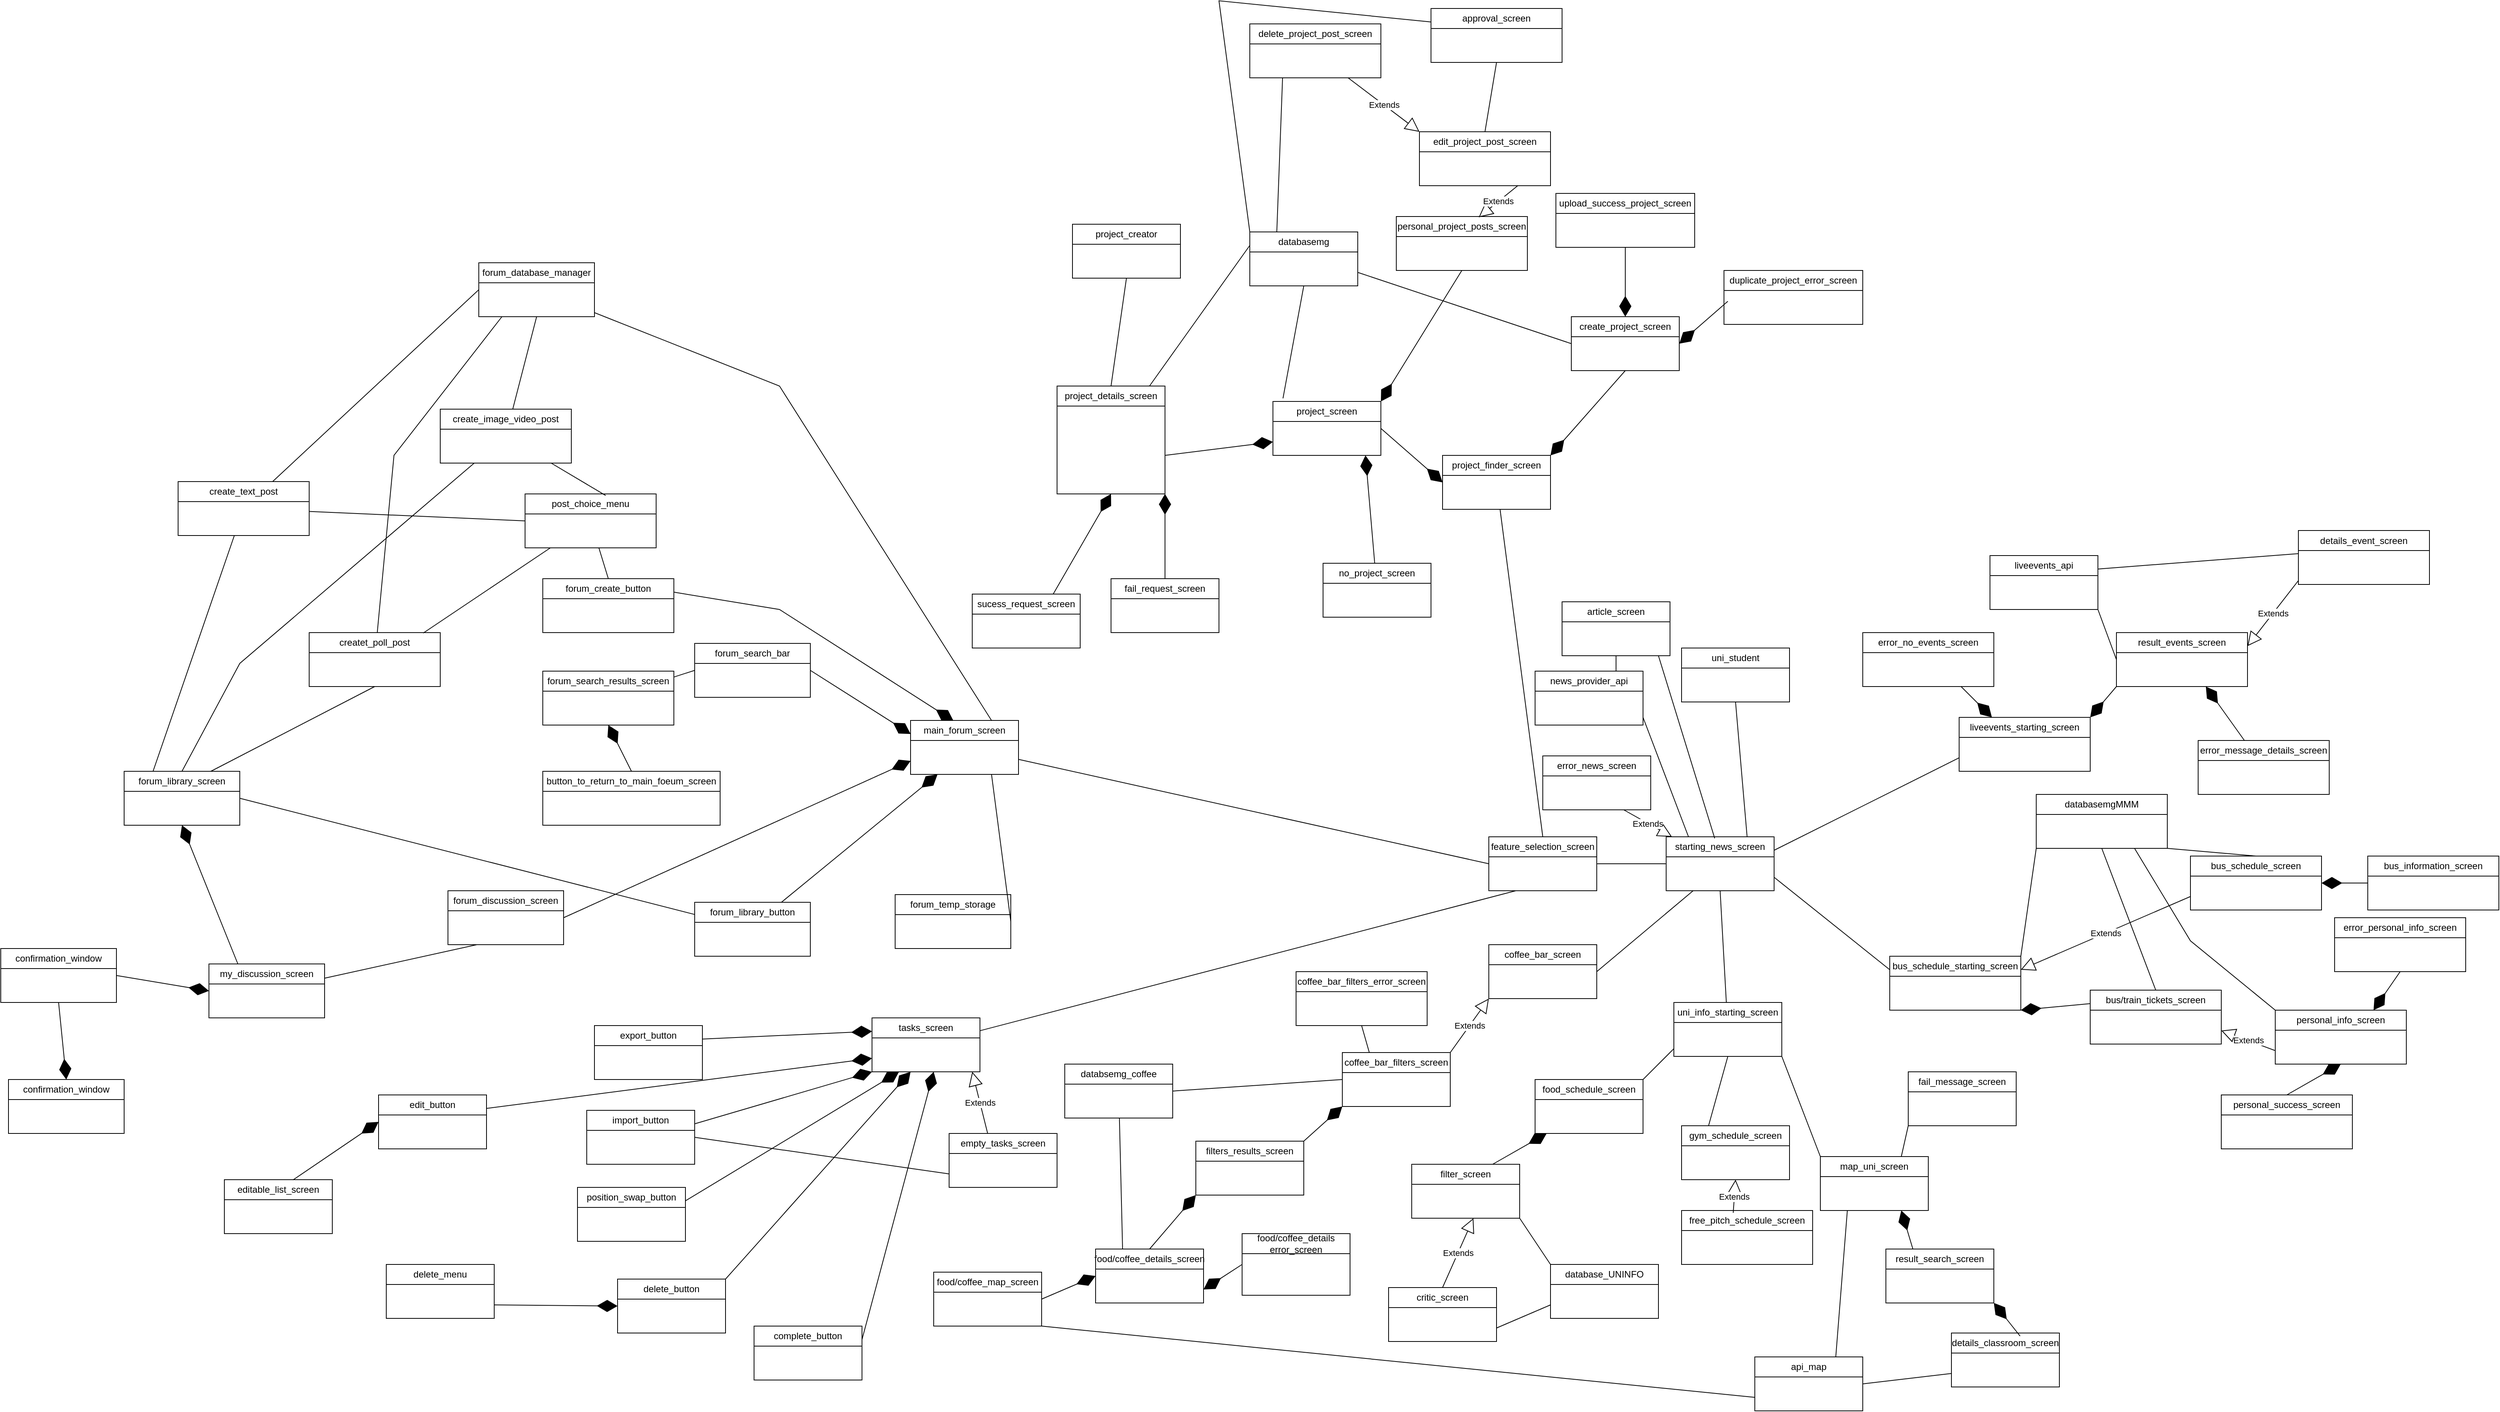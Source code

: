 <mxfile version="26.2.14">
  <diagram name="Σελίδα-1" id="sXHt0XjnI6KPEEMTnELy">
    <mxGraphModel dx="3720" dy="2316" grid="1" gridSize="10" guides="1" tooltips="1" connect="1" arrows="1" fold="1" page="1" pageScale="1" pageWidth="827" pageHeight="1169" math="0" shadow="0">
      <root>
        <mxCell id="0" />
        <mxCell id="1" parent="0" />
        <mxCell id="ZiS1MG1Vd3PeNEByEQu3-1" style="edgeStyle=none;shape=connector;rounded=0;orthogonalLoop=1;jettySize=auto;html=1;entryX=0.361;entryY=0.94;entryDx=0;entryDy=0;entryPerimeter=0;strokeColor=#FF3333;align=center;verticalAlign=middle;fontFamily=Helvetica;fontSize=11;fontColor=default;labelBackgroundColor=none;endArrow=none;" parent="1" edge="1">
          <mxGeometry relative="1" as="geometry">
            <Array as="points">
              <mxPoint x="370" y="980" />
            </Array>
            <mxPoint x="627.905" y="598.8" as="targetPoint" />
          </mxGeometry>
        </mxCell>
        <mxCell id="ZiS1MG1Vd3PeNEByEQu3-2" style="edgeStyle=none;shape=connector;rounded=0;orthogonalLoop=1;jettySize=auto;html=1;entryX=0.361;entryY=0.94;entryDx=0;entryDy=0;entryPerimeter=0;strokeColor=#FF3333;align=center;verticalAlign=middle;fontFamily=Helvetica;fontSize=11;fontColor=default;labelBackgroundColor=none;endArrow=none;" parent="1" edge="1">
          <mxGeometry relative="1" as="geometry">
            <Array as="points">
              <mxPoint x="365" y="2119" />
            </Array>
            <mxPoint x="622.905" y="1737.8" as="targetPoint" />
          </mxGeometry>
        </mxCell>
        <mxCell id="ZiS1MG1Vd3PeNEByEQu3-3" style="edgeStyle=none;shape=connector;rounded=0;orthogonalLoop=1;jettySize=auto;html=1;entryX=0.361;entryY=0.94;entryDx=0;entryDy=0;entryPerimeter=0;strokeColor=#FF3333;align=center;verticalAlign=middle;fontFamily=Helvetica;fontSize=11;fontColor=default;labelBackgroundColor=none;endArrow=none;" parent="1" edge="1">
          <mxGeometry relative="1" as="geometry">
            <Array as="points">
              <mxPoint x="2498" y="5220" />
            </Array>
            <mxPoint x="2755.905" y="4838.8" as="targetPoint" />
          </mxGeometry>
        </mxCell>
        <mxCell id="ZiS1MG1Vd3PeNEByEQu3-4" style="edgeStyle=none;shape=connector;rounded=0;orthogonalLoop=1;jettySize=auto;html=1;entryX=0.361;entryY=0.94;entryDx=0;entryDy=0;entryPerimeter=0;strokeColor=#FF3333;align=center;verticalAlign=middle;fontFamily=Helvetica;fontSize=11;fontColor=default;labelBackgroundColor=none;endArrow=none;" parent="1" edge="1">
          <mxGeometry relative="1" as="geometry">
            <Array as="points">
              <mxPoint x="638" y="1910" />
            </Array>
            <mxPoint x="895.905" y="1528.8" as="targetPoint" />
          </mxGeometry>
        </mxCell>
        <mxCell id="ZiS1MG1Vd3PeNEByEQu3-5" style="edgeStyle=none;shape=connector;rounded=0;orthogonalLoop=1;jettySize=auto;html=1;entryX=0.361;entryY=0.94;entryDx=0;entryDy=0;entryPerimeter=0;strokeColor=#FF3333;align=center;verticalAlign=middle;fontFamily=Helvetica;fontSize=11;fontColor=default;labelBackgroundColor=none;endArrow=none;" parent="1" edge="1">
          <mxGeometry relative="1" as="geometry">
            <Array as="points">
              <mxPoint x="358" y="1030" />
            </Array>
            <mxPoint x="615.905" y="648.8" as="targetPoint" />
          </mxGeometry>
        </mxCell>
        <mxCell id="ZiS1MG1Vd3PeNEByEQu3-178" style="edgeStyle=none;shape=connector;rounded=0;orthogonalLoop=1;jettySize=auto;html=1;entryX=0.361;entryY=0.94;entryDx=0;entryDy=0;entryPerimeter=0;strokeColor=#FF3333;align=center;verticalAlign=middle;fontFamily=Helvetica;fontSize=11;fontColor=default;labelBackgroundColor=none;endArrow=none;" parent="1" edge="1">
          <mxGeometry relative="1" as="geometry">
            <Array as="points">
              <mxPoint x="630" y="890" />
            </Array>
            <mxPoint x="887.905" y="508.8" as="targetPoint" />
          </mxGeometry>
        </mxCell>
        <mxCell id="ZiS1MG1Vd3PeNEByEQu3-179" style="edgeStyle=none;shape=connector;rounded=0;orthogonalLoop=1;jettySize=auto;html=1;entryX=0.361;entryY=0.94;entryDx=0;entryDy=0;entryPerimeter=0;strokeColor=#FF3333;align=center;verticalAlign=middle;fontFamily=Helvetica;fontSize=11;fontColor=default;labelBackgroundColor=none;endArrow=none;" parent="1" edge="1">
          <mxGeometry relative="1" as="geometry">
            <Array as="points">
              <mxPoint x="625" y="2029" />
            </Array>
            <mxPoint x="882.905" y="1647.8" as="targetPoint" />
          </mxGeometry>
        </mxCell>
        <mxCell id="ZiS1MG1Vd3PeNEByEQu3-180" style="edgeStyle=none;shape=connector;rounded=0;orthogonalLoop=1;jettySize=auto;html=1;entryX=0.361;entryY=0.94;entryDx=0;entryDy=0;entryPerimeter=0;strokeColor=#FF3333;align=center;verticalAlign=middle;fontFamily=Helvetica;fontSize=11;fontColor=default;labelBackgroundColor=none;endArrow=none;" parent="1" edge="1">
          <mxGeometry relative="1" as="geometry">
            <Array as="points">
              <mxPoint x="2758" y="5130" />
            </Array>
            <mxPoint x="3015.905" y="4748.8" as="targetPoint" />
          </mxGeometry>
        </mxCell>
        <mxCell id="ZiS1MG1Vd3PeNEByEQu3-181" style="edgeStyle=none;shape=connector;rounded=0;orthogonalLoop=1;jettySize=auto;html=1;entryX=0.361;entryY=0.94;entryDx=0;entryDy=0;entryPerimeter=0;strokeColor=#FF3333;align=center;verticalAlign=middle;fontFamily=Helvetica;fontSize=11;fontColor=default;labelBackgroundColor=none;endArrow=none;" parent="1" edge="1">
          <mxGeometry relative="1" as="geometry">
            <Array as="points">
              <mxPoint x="898" y="1820" />
            </Array>
            <mxPoint x="1155.905" y="1438.8" as="targetPoint" />
          </mxGeometry>
        </mxCell>
        <mxCell id="ZiS1MG1Vd3PeNEByEQu3-182" style="edgeStyle=none;shape=connector;rounded=0;orthogonalLoop=1;jettySize=auto;html=1;entryX=0.361;entryY=0.94;entryDx=0;entryDy=0;entryPerimeter=0;strokeColor=#FF3333;align=center;verticalAlign=middle;fontFamily=Helvetica;fontSize=11;fontColor=default;labelBackgroundColor=none;endArrow=none;" parent="1" edge="1">
          <mxGeometry relative="1" as="geometry">
            <Array as="points">
              <mxPoint x="618" y="940" />
            </Array>
            <mxPoint x="875.905" y="558.8" as="targetPoint" />
          </mxGeometry>
        </mxCell>
        <mxCell id="ZiS1MG1Vd3PeNEByEQu3-230" style="edgeStyle=none;shape=connector;rounded=0;orthogonalLoop=1;jettySize=auto;html=1;entryX=0.361;entryY=0.94;entryDx=0;entryDy=0;entryPerimeter=0;strokeColor=#FF3333;align=center;verticalAlign=middle;fontFamily=Helvetica;fontSize=11;fontColor=default;labelBackgroundColor=none;endArrow=none;" parent="1" edge="1">
          <mxGeometry relative="1" as="geometry">
            <Array as="points">
              <mxPoint x="360" y="960" />
            </Array>
            <mxPoint x="617.905" y="578.8" as="targetPoint" />
          </mxGeometry>
        </mxCell>
        <mxCell id="ZiS1MG1Vd3PeNEByEQu3-231" style="edgeStyle=none;shape=connector;rounded=0;orthogonalLoop=1;jettySize=auto;html=1;entryX=0.361;entryY=0.94;entryDx=0;entryDy=0;entryPerimeter=0;strokeColor=#FF3333;align=center;verticalAlign=middle;fontFamily=Helvetica;fontSize=11;fontColor=default;labelBackgroundColor=none;endArrow=none;" parent="1" edge="1">
          <mxGeometry relative="1" as="geometry">
            <Array as="points">
              <mxPoint x="355" y="2099" />
            </Array>
            <mxPoint x="612.905" y="1717.8" as="targetPoint" />
          </mxGeometry>
        </mxCell>
        <mxCell id="ZiS1MG1Vd3PeNEByEQu3-232" style="edgeStyle=none;shape=connector;rounded=0;orthogonalLoop=1;jettySize=auto;html=1;entryX=0.361;entryY=0.94;entryDx=0;entryDy=0;entryPerimeter=0;strokeColor=#FF3333;align=center;verticalAlign=middle;fontFamily=Helvetica;fontSize=11;fontColor=default;labelBackgroundColor=none;endArrow=none;" parent="1" edge="1">
          <mxGeometry relative="1" as="geometry">
            <Array as="points">
              <mxPoint x="2488" y="5200" />
            </Array>
            <mxPoint x="2745.905" y="4818.8" as="targetPoint" />
          </mxGeometry>
        </mxCell>
        <mxCell id="ZiS1MG1Vd3PeNEByEQu3-233" style="edgeStyle=none;shape=connector;rounded=0;orthogonalLoop=1;jettySize=auto;html=1;entryX=0.361;entryY=0.94;entryDx=0;entryDy=0;entryPerimeter=0;strokeColor=#FF3333;align=center;verticalAlign=middle;fontFamily=Helvetica;fontSize=11;fontColor=default;labelBackgroundColor=none;endArrow=none;" parent="1" edge="1">
          <mxGeometry relative="1" as="geometry">
            <Array as="points">
              <mxPoint x="628" y="1890" />
            </Array>
            <mxPoint x="885.905" y="1508.8" as="targetPoint" />
          </mxGeometry>
        </mxCell>
        <mxCell id="ZiS1MG1Vd3PeNEByEQu3-234" style="edgeStyle=none;shape=connector;rounded=0;orthogonalLoop=1;jettySize=auto;html=1;entryX=0.361;entryY=0.94;entryDx=0;entryDy=0;entryPerimeter=0;strokeColor=#FF3333;align=center;verticalAlign=middle;fontFamily=Helvetica;fontSize=11;fontColor=default;labelBackgroundColor=none;endArrow=none;" parent="1" edge="1">
          <mxGeometry relative="1" as="geometry">
            <Array as="points">
              <mxPoint x="348" y="1010" />
            </Array>
            <mxPoint x="605.905" y="628.8" as="targetPoint" />
          </mxGeometry>
        </mxCell>
        <mxCell id="ZiS1MG1Vd3PeNEByEQu3-257" style="edgeStyle=none;shape=connector;rounded=0;orthogonalLoop=1;jettySize=auto;html=1;entryX=0.361;entryY=0.94;entryDx=0;entryDy=0;entryPerimeter=0;strokeColor=#FF3333;align=center;verticalAlign=middle;fontFamily=Helvetica;fontSize=11;fontColor=default;labelBackgroundColor=none;endArrow=none;" parent="1" edge="1">
          <mxGeometry relative="1" as="geometry">
            <Array as="points">
              <mxPoint x="1498" y="3230" />
            </Array>
            <mxPoint x="1755.905" y="2848.8" as="targetPoint" />
          </mxGeometry>
        </mxCell>
        <mxCell id="ZiS1MG1Vd3PeNEByEQu3-346" style="edgeStyle=none;shape=connector;rounded=0;orthogonalLoop=1;jettySize=auto;html=1;entryX=0.361;entryY=0.94;entryDx=0;entryDy=0;entryPerimeter=0;strokeColor=#FF3333;align=center;verticalAlign=middle;fontFamily=Helvetica;fontSize=11;fontColor=default;labelBackgroundColor=none;endArrow=none;" parent="1" edge="1">
          <mxGeometry relative="1" as="geometry">
            <Array as="points">
              <mxPoint x="910" y="2675" />
            </Array>
            <mxPoint x="1167.905" y="2293.8" as="targetPoint" />
          </mxGeometry>
        </mxCell>
        <mxCell id="ZiS1MG1Vd3PeNEByEQu3-347" style="edgeStyle=none;shape=connector;rounded=0;orthogonalLoop=1;jettySize=auto;html=1;entryX=0.361;entryY=0.94;entryDx=0;entryDy=0;entryPerimeter=0;strokeColor=#FF3333;align=center;verticalAlign=middle;fontFamily=Helvetica;fontSize=11;fontColor=default;labelBackgroundColor=none;endArrow=none;" parent="1" edge="1">
          <mxGeometry relative="1" as="geometry">
            <Array as="points">
              <mxPoint x="905" y="3814" />
            </Array>
            <mxPoint x="1162.905" y="3432.8" as="targetPoint" />
          </mxGeometry>
        </mxCell>
        <mxCell id="ZiS1MG1Vd3PeNEByEQu3-348" style="edgeStyle=none;shape=connector;rounded=0;orthogonalLoop=1;jettySize=auto;html=1;entryX=0.361;entryY=0.94;entryDx=0;entryDy=0;entryPerimeter=0;strokeColor=#FF3333;align=center;verticalAlign=middle;fontFamily=Helvetica;fontSize=11;fontColor=default;labelBackgroundColor=none;endArrow=none;" parent="1" edge="1">
          <mxGeometry relative="1" as="geometry">
            <Array as="points">
              <mxPoint x="3038" y="6915" />
            </Array>
            <mxPoint x="3295.905" y="6533.8" as="targetPoint" />
          </mxGeometry>
        </mxCell>
        <mxCell id="ZiS1MG1Vd3PeNEByEQu3-349" style="edgeStyle=none;shape=connector;rounded=0;orthogonalLoop=1;jettySize=auto;html=1;entryX=0.361;entryY=0.94;entryDx=0;entryDy=0;entryPerimeter=0;strokeColor=#FF3333;align=center;verticalAlign=middle;fontFamily=Helvetica;fontSize=11;fontColor=default;labelBackgroundColor=none;endArrow=none;" parent="1" edge="1">
          <mxGeometry relative="1" as="geometry">
            <Array as="points">
              <mxPoint x="1178" y="3605" />
            </Array>
            <mxPoint x="1435.905" y="3223.8" as="targetPoint" />
          </mxGeometry>
        </mxCell>
        <mxCell id="ZiS1MG1Vd3PeNEByEQu3-350" style="edgeStyle=none;shape=connector;rounded=0;orthogonalLoop=1;jettySize=auto;html=1;entryX=0.361;entryY=0.94;entryDx=0;entryDy=0;entryPerimeter=0;strokeColor=#FF3333;align=center;verticalAlign=middle;fontFamily=Helvetica;fontSize=11;fontColor=default;labelBackgroundColor=none;endArrow=none;" parent="1" edge="1">
          <mxGeometry relative="1" as="geometry">
            <Array as="points">
              <mxPoint x="898" y="2725" />
            </Array>
            <mxPoint x="1155.905" y="2343.8" as="targetPoint" />
          </mxGeometry>
        </mxCell>
        <mxCell id="ZiS1MG1Vd3PeNEByEQu3-351" style="edgeStyle=none;shape=connector;rounded=0;orthogonalLoop=1;jettySize=auto;html=1;entryX=0.361;entryY=0.94;entryDx=0;entryDy=0;entryPerimeter=0;strokeColor=#FF3333;align=center;verticalAlign=middle;fontFamily=Helvetica;fontSize=11;fontColor=default;labelBackgroundColor=none;endArrow=none;" parent="1" edge="1">
          <mxGeometry relative="1" as="geometry">
            <Array as="points">
              <mxPoint x="1170" y="2585" />
            </Array>
            <mxPoint x="1427.905" y="2203.8" as="targetPoint" />
          </mxGeometry>
        </mxCell>
        <mxCell id="ZiS1MG1Vd3PeNEByEQu3-352" style="edgeStyle=none;shape=connector;rounded=0;orthogonalLoop=1;jettySize=auto;html=1;entryX=0.361;entryY=0.94;entryDx=0;entryDy=0;entryPerimeter=0;strokeColor=#FF3333;align=center;verticalAlign=middle;fontFamily=Helvetica;fontSize=11;fontColor=default;labelBackgroundColor=none;endArrow=none;" parent="1" edge="1">
          <mxGeometry relative="1" as="geometry">
            <Array as="points">
              <mxPoint x="1165" y="3724" />
            </Array>
            <mxPoint x="1422.905" y="3342.8" as="targetPoint" />
          </mxGeometry>
        </mxCell>
        <mxCell id="ZiS1MG1Vd3PeNEByEQu3-353" style="edgeStyle=none;shape=connector;rounded=0;orthogonalLoop=1;jettySize=auto;html=1;entryX=0.361;entryY=0.94;entryDx=0;entryDy=0;entryPerimeter=0;strokeColor=#FF3333;align=center;verticalAlign=middle;fontFamily=Helvetica;fontSize=11;fontColor=default;labelBackgroundColor=none;endArrow=none;" parent="1" edge="1">
          <mxGeometry relative="1" as="geometry">
            <Array as="points">
              <mxPoint x="3298" y="6825" />
            </Array>
            <mxPoint x="3555.905" y="6443.8" as="targetPoint" />
          </mxGeometry>
        </mxCell>
        <mxCell id="ZiS1MG1Vd3PeNEByEQu3-354" style="edgeStyle=none;shape=connector;rounded=0;orthogonalLoop=1;jettySize=auto;html=1;entryX=0.361;entryY=0.94;entryDx=0;entryDy=0;entryPerimeter=0;strokeColor=#FF3333;align=center;verticalAlign=middle;fontFamily=Helvetica;fontSize=11;fontColor=default;labelBackgroundColor=none;endArrow=none;" parent="1" edge="1">
          <mxGeometry relative="1" as="geometry">
            <Array as="points">
              <mxPoint x="1438" y="3515" />
            </Array>
            <mxPoint x="1695.905" y="3133.8" as="targetPoint" />
          </mxGeometry>
        </mxCell>
        <mxCell id="ZiS1MG1Vd3PeNEByEQu3-355" style="edgeStyle=none;shape=connector;rounded=0;orthogonalLoop=1;jettySize=auto;html=1;entryX=0.361;entryY=0.94;entryDx=0;entryDy=0;entryPerimeter=0;strokeColor=#FF3333;align=center;verticalAlign=middle;fontFamily=Helvetica;fontSize=11;fontColor=default;labelBackgroundColor=none;endArrow=none;" parent="1" edge="1">
          <mxGeometry relative="1" as="geometry">
            <Array as="points">
              <mxPoint x="1158" y="2635" />
            </Array>
            <mxPoint x="1415.905" y="2253.8" as="targetPoint" />
          </mxGeometry>
        </mxCell>
        <mxCell id="ZiS1MG1Vd3PeNEByEQu3-466" style="edgeStyle=none;shape=connector;rounded=0;orthogonalLoop=1;jettySize=auto;html=1;entryX=0.361;entryY=0.94;entryDx=0;entryDy=0;entryPerimeter=0;strokeColor=#FF3333;align=center;verticalAlign=middle;fontFamily=Helvetica;fontSize=11;fontColor=default;labelBackgroundColor=none;endArrow=none;" parent="1" edge="1">
          <mxGeometry relative="1" as="geometry">
            <Array as="points">
              <mxPoint x="610" y="1325" />
            </Array>
            <mxPoint x="867.905" y="943.8" as="targetPoint" />
          </mxGeometry>
        </mxCell>
        <mxCell id="ZiS1MG1Vd3PeNEByEQu3-467" style="edgeStyle=none;shape=connector;rounded=0;orthogonalLoop=1;jettySize=auto;html=1;entryX=0.361;entryY=0.94;entryDx=0;entryDy=0;entryPerimeter=0;strokeColor=#FF3333;align=center;verticalAlign=middle;fontFamily=Helvetica;fontSize=11;fontColor=default;labelBackgroundColor=none;endArrow=none;" parent="1" edge="1">
          <mxGeometry relative="1" as="geometry">
            <Array as="points">
              <mxPoint x="605" y="2464" />
            </Array>
            <mxPoint x="862.905" y="2082.8" as="targetPoint" />
          </mxGeometry>
        </mxCell>
        <mxCell id="ZiS1MG1Vd3PeNEByEQu3-468" style="edgeStyle=none;shape=connector;rounded=0;orthogonalLoop=1;jettySize=auto;html=1;entryX=0.361;entryY=0.94;entryDx=0;entryDy=0;entryPerimeter=0;strokeColor=#FF3333;align=center;verticalAlign=middle;fontFamily=Helvetica;fontSize=11;fontColor=default;labelBackgroundColor=none;endArrow=none;" parent="1" edge="1">
          <mxGeometry relative="1" as="geometry">
            <Array as="points">
              <mxPoint x="2738" y="5565" />
            </Array>
            <mxPoint x="2995.905" y="5183.8" as="targetPoint" />
          </mxGeometry>
        </mxCell>
        <mxCell id="ZiS1MG1Vd3PeNEByEQu3-469" style="edgeStyle=none;shape=connector;rounded=0;orthogonalLoop=1;jettySize=auto;html=1;entryX=0.361;entryY=0.94;entryDx=0;entryDy=0;entryPerimeter=0;strokeColor=#FF3333;align=center;verticalAlign=middle;fontFamily=Helvetica;fontSize=11;fontColor=default;labelBackgroundColor=none;endArrow=none;" parent="1" edge="1">
          <mxGeometry relative="1" as="geometry">
            <Array as="points">
              <mxPoint x="878" y="2255" />
            </Array>
            <mxPoint x="1135.905" y="1873.8" as="targetPoint" />
          </mxGeometry>
        </mxCell>
        <mxCell id="ZiS1MG1Vd3PeNEByEQu3-470" style="edgeStyle=none;shape=connector;rounded=0;orthogonalLoop=1;jettySize=auto;html=1;entryX=0.361;entryY=0.94;entryDx=0;entryDy=0;entryPerimeter=0;strokeColor=#FF3333;align=center;verticalAlign=middle;fontFamily=Helvetica;fontSize=11;fontColor=default;labelBackgroundColor=none;endArrow=none;" parent="1" edge="1">
          <mxGeometry relative="1" as="geometry">
            <Array as="points">
              <mxPoint x="598" y="1375" />
            </Array>
            <mxPoint x="855.905" y="993.8" as="targetPoint" />
          </mxGeometry>
        </mxCell>
        <mxCell id="ZiS1MG1Vd3PeNEByEQu3-471" style="edgeStyle=none;shape=connector;rounded=0;orthogonalLoop=1;jettySize=auto;html=1;entryX=0.361;entryY=0.94;entryDx=0;entryDy=0;entryPerimeter=0;strokeColor=#FF3333;align=center;verticalAlign=middle;fontFamily=Helvetica;fontSize=11;fontColor=default;labelBackgroundColor=none;endArrow=none;" parent="1" edge="1">
          <mxGeometry relative="1" as="geometry">
            <Array as="points">
              <mxPoint x="870" y="1235" />
            </Array>
            <mxPoint x="1127.905" y="853.8" as="targetPoint" />
          </mxGeometry>
        </mxCell>
        <mxCell id="ZiS1MG1Vd3PeNEByEQu3-472" style="edgeStyle=none;shape=connector;rounded=0;orthogonalLoop=1;jettySize=auto;html=1;entryX=0.361;entryY=0.94;entryDx=0;entryDy=0;entryPerimeter=0;strokeColor=#FF3333;align=center;verticalAlign=middle;fontFamily=Helvetica;fontSize=11;fontColor=default;labelBackgroundColor=none;endArrow=none;" parent="1" edge="1">
          <mxGeometry relative="1" as="geometry">
            <Array as="points">
              <mxPoint x="865" y="2374" />
            </Array>
            <mxPoint x="1122.905" y="1992.8" as="targetPoint" />
          </mxGeometry>
        </mxCell>
        <mxCell id="ZiS1MG1Vd3PeNEByEQu3-473" style="edgeStyle=none;shape=connector;rounded=0;orthogonalLoop=1;jettySize=auto;html=1;entryX=0.361;entryY=0.94;entryDx=0;entryDy=0;entryPerimeter=0;strokeColor=#FF3333;align=center;verticalAlign=middle;fontFamily=Helvetica;fontSize=11;fontColor=default;labelBackgroundColor=none;endArrow=none;" parent="1" edge="1">
          <mxGeometry relative="1" as="geometry">
            <Array as="points">
              <mxPoint x="2998" y="5475" />
            </Array>
            <mxPoint x="3255.905" y="5093.8" as="targetPoint" />
          </mxGeometry>
        </mxCell>
        <mxCell id="ZiS1MG1Vd3PeNEByEQu3-474" style="edgeStyle=none;shape=connector;rounded=0;orthogonalLoop=1;jettySize=auto;html=1;entryX=0.361;entryY=0.94;entryDx=0;entryDy=0;entryPerimeter=0;strokeColor=#FF3333;align=center;verticalAlign=middle;fontFamily=Helvetica;fontSize=11;fontColor=default;labelBackgroundColor=none;endArrow=none;" parent="1" edge="1">
          <mxGeometry relative="1" as="geometry">
            <Array as="points">
              <mxPoint x="1138" y="2165" />
            </Array>
            <mxPoint x="1395.905" y="1783.8" as="targetPoint" />
          </mxGeometry>
        </mxCell>
        <mxCell id="ZiS1MG1Vd3PeNEByEQu3-475" style="edgeStyle=none;shape=connector;rounded=0;orthogonalLoop=1;jettySize=auto;html=1;entryX=0.361;entryY=0.94;entryDx=0;entryDy=0;entryPerimeter=0;strokeColor=#FF3333;align=center;verticalAlign=middle;fontFamily=Helvetica;fontSize=11;fontColor=default;labelBackgroundColor=none;endArrow=none;" parent="1" edge="1">
          <mxGeometry relative="1" as="geometry">
            <Array as="points">
              <mxPoint x="858" y="1285" />
            </Array>
            <mxPoint x="1115.905" y="903.8" as="targetPoint" />
          </mxGeometry>
        </mxCell>
        <mxCell id="ZiS1MG1Vd3PeNEByEQu3-625" style="edgeStyle=none;shape=connector;rounded=0;orthogonalLoop=1;jettySize=auto;html=1;entryX=0.361;entryY=0.94;entryDx=0;entryDy=0;entryPerimeter=0;strokeColor=#FF3333;align=center;verticalAlign=middle;fontFamily=Helvetica;fontSize=11;fontColor=default;labelBackgroundColor=none;endArrow=none;" parent="1" edge="1">
          <mxGeometry relative="1" as="geometry">
            <Array as="points">
              <mxPoint x="1040" y="1180" />
            </Array>
            <mxPoint x="1297.905" y="798.8" as="targetPoint" />
          </mxGeometry>
        </mxCell>
        <mxCell id="ZiS1MG1Vd3PeNEByEQu3-626" style="edgeStyle=none;shape=connector;rounded=0;orthogonalLoop=1;jettySize=auto;html=1;entryX=0.361;entryY=0.94;entryDx=0;entryDy=0;entryPerimeter=0;strokeColor=#FF3333;align=center;verticalAlign=middle;fontFamily=Helvetica;fontSize=11;fontColor=default;labelBackgroundColor=none;endArrow=none;" parent="1" edge="1">
          <mxGeometry relative="1" as="geometry">
            <Array as="points">
              <mxPoint x="1035" y="2319" />
            </Array>
            <mxPoint x="1292.905" y="1937.8" as="targetPoint" />
          </mxGeometry>
        </mxCell>
        <mxCell id="ZiS1MG1Vd3PeNEByEQu3-627" style="edgeStyle=none;shape=connector;rounded=0;orthogonalLoop=1;jettySize=auto;html=1;entryX=0.361;entryY=0.94;entryDx=0;entryDy=0;entryPerimeter=0;strokeColor=#FF3333;align=center;verticalAlign=middle;fontFamily=Helvetica;fontSize=11;fontColor=default;labelBackgroundColor=none;endArrow=none;" parent="1" edge="1">
          <mxGeometry relative="1" as="geometry">
            <Array as="points">
              <mxPoint x="3168" y="5420" />
            </Array>
            <mxPoint x="3425.905" y="5038.8" as="targetPoint" />
          </mxGeometry>
        </mxCell>
        <mxCell id="ZiS1MG1Vd3PeNEByEQu3-628" style="edgeStyle=none;shape=connector;rounded=0;orthogonalLoop=1;jettySize=auto;html=1;entryX=0.361;entryY=0.94;entryDx=0;entryDy=0;entryPerimeter=0;strokeColor=#FF3333;align=center;verticalAlign=middle;fontFamily=Helvetica;fontSize=11;fontColor=default;labelBackgroundColor=none;endArrow=none;" parent="1" edge="1">
          <mxGeometry relative="1" as="geometry">
            <Array as="points">
              <mxPoint x="1308" y="2110" />
            </Array>
            <mxPoint x="1565.905" y="1728.8" as="targetPoint" />
          </mxGeometry>
        </mxCell>
        <mxCell id="ZiS1MG1Vd3PeNEByEQu3-629" style="edgeStyle=none;shape=connector;rounded=0;orthogonalLoop=1;jettySize=auto;html=1;entryX=0.361;entryY=0.94;entryDx=0;entryDy=0;entryPerimeter=0;strokeColor=#FF3333;align=center;verticalAlign=middle;fontFamily=Helvetica;fontSize=11;fontColor=default;labelBackgroundColor=none;endArrow=none;" parent="1" edge="1">
          <mxGeometry relative="1" as="geometry">
            <Array as="points">
              <mxPoint x="1028" y="1230" />
            </Array>
            <mxPoint x="1285.905" y="848.8" as="targetPoint" />
          </mxGeometry>
        </mxCell>
        <mxCell id="ZiS1MG1Vd3PeNEByEQu3-630" style="edgeStyle=none;shape=connector;rounded=0;orthogonalLoop=1;jettySize=auto;html=1;entryX=0.361;entryY=0.94;entryDx=0;entryDy=0;entryPerimeter=0;strokeColor=#FF3333;align=center;verticalAlign=middle;fontFamily=Helvetica;fontSize=11;fontColor=default;labelBackgroundColor=none;endArrow=none;" parent="1" edge="1">
          <mxGeometry relative="1" as="geometry">
            <Array as="points">
              <mxPoint x="1300" y="1090" />
            </Array>
            <mxPoint x="1557.905" y="708.8" as="targetPoint" />
          </mxGeometry>
        </mxCell>
        <mxCell id="ZiS1MG1Vd3PeNEByEQu3-631" style="edgeStyle=none;shape=connector;rounded=0;orthogonalLoop=1;jettySize=auto;html=1;entryX=0.361;entryY=0.94;entryDx=0;entryDy=0;entryPerimeter=0;strokeColor=#FF3333;align=center;verticalAlign=middle;fontFamily=Helvetica;fontSize=11;fontColor=default;labelBackgroundColor=none;endArrow=none;" parent="1" edge="1">
          <mxGeometry relative="1" as="geometry">
            <Array as="points">
              <mxPoint x="1295" y="2229" />
            </Array>
            <mxPoint x="1552.905" y="1847.8" as="targetPoint" />
          </mxGeometry>
        </mxCell>
        <mxCell id="ZiS1MG1Vd3PeNEByEQu3-632" style="edgeStyle=none;shape=connector;rounded=0;orthogonalLoop=1;jettySize=auto;html=1;entryX=0.361;entryY=0.94;entryDx=0;entryDy=0;entryPerimeter=0;strokeColor=#FF3333;align=center;verticalAlign=middle;fontFamily=Helvetica;fontSize=11;fontColor=default;labelBackgroundColor=none;endArrow=none;" parent="1" edge="1">
          <mxGeometry relative="1" as="geometry">
            <Array as="points">
              <mxPoint x="3428" y="5330" />
            </Array>
            <mxPoint x="3685.905" y="4948.8" as="targetPoint" />
          </mxGeometry>
        </mxCell>
        <mxCell id="ZiS1MG1Vd3PeNEByEQu3-633" style="edgeStyle=none;shape=connector;rounded=0;orthogonalLoop=1;jettySize=auto;html=1;entryX=0.361;entryY=0.94;entryDx=0;entryDy=0;entryPerimeter=0;strokeColor=#FF3333;align=center;verticalAlign=middle;fontFamily=Helvetica;fontSize=11;fontColor=default;labelBackgroundColor=none;endArrow=none;" parent="1" edge="1">
          <mxGeometry relative="1" as="geometry">
            <Array as="points">
              <mxPoint x="1568" y="2020" />
            </Array>
            <mxPoint x="1825.905" y="1638.8" as="targetPoint" />
          </mxGeometry>
        </mxCell>
        <mxCell id="ZiS1MG1Vd3PeNEByEQu3-634" style="edgeStyle=none;shape=connector;rounded=0;orthogonalLoop=1;jettySize=auto;html=1;entryX=0.361;entryY=0.94;entryDx=0;entryDy=0;entryPerimeter=0;strokeColor=#FF3333;align=center;verticalAlign=middle;fontFamily=Helvetica;fontSize=11;fontColor=default;labelBackgroundColor=none;endArrow=none;" parent="1" edge="1">
          <mxGeometry relative="1" as="geometry">
            <Array as="points">
              <mxPoint x="1288" y="1140" />
            </Array>
            <mxPoint x="1545.905" y="758.8" as="targetPoint" />
          </mxGeometry>
        </mxCell>
        <mxCell id="ZiS1MG1Vd3PeNEByEQu3-635" style="edgeStyle=none;shape=connector;rounded=0;orthogonalLoop=1;jettySize=auto;html=1;entryX=0.361;entryY=0.94;entryDx=0;entryDy=0;entryPerimeter=0;strokeColor=#FF3333;align=center;verticalAlign=middle;fontFamily=Helvetica;fontSize=11;fontColor=default;labelBackgroundColor=none;endArrow=none;" parent="1" edge="1">
          <mxGeometry relative="1" as="geometry">
            <Array as="points">
              <mxPoint x="1030" y="1160" />
            </Array>
            <mxPoint x="1287.905" y="778.8" as="targetPoint" />
          </mxGeometry>
        </mxCell>
        <mxCell id="ZiS1MG1Vd3PeNEByEQu3-636" style="edgeStyle=none;shape=connector;rounded=0;orthogonalLoop=1;jettySize=auto;html=1;entryX=0.361;entryY=0.94;entryDx=0;entryDy=0;entryPerimeter=0;strokeColor=#FF3333;align=center;verticalAlign=middle;fontFamily=Helvetica;fontSize=11;fontColor=default;labelBackgroundColor=none;endArrow=none;" parent="1" edge="1">
          <mxGeometry relative="1" as="geometry">
            <Array as="points">
              <mxPoint x="1025" y="2299" />
            </Array>
            <mxPoint x="1282.905" y="1917.8" as="targetPoint" />
          </mxGeometry>
        </mxCell>
        <mxCell id="ZiS1MG1Vd3PeNEByEQu3-637" style="edgeStyle=none;shape=connector;rounded=0;orthogonalLoop=1;jettySize=auto;html=1;entryX=0.361;entryY=0.94;entryDx=0;entryDy=0;entryPerimeter=0;strokeColor=#FF3333;align=center;verticalAlign=middle;fontFamily=Helvetica;fontSize=11;fontColor=default;labelBackgroundColor=none;endArrow=none;" parent="1" edge="1">
          <mxGeometry relative="1" as="geometry">
            <Array as="points">
              <mxPoint x="3158" y="5400" />
            </Array>
            <mxPoint x="3415.905" y="5018.8" as="targetPoint" />
          </mxGeometry>
        </mxCell>
        <mxCell id="ZiS1MG1Vd3PeNEByEQu3-638" style="edgeStyle=none;shape=connector;rounded=0;orthogonalLoop=1;jettySize=auto;html=1;entryX=0.361;entryY=0.94;entryDx=0;entryDy=0;entryPerimeter=0;strokeColor=#FF3333;align=center;verticalAlign=middle;fontFamily=Helvetica;fontSize=11;fontColor=default;labelBackgroundColor=none;endArrow=none;" parent="1" edge="1">
          <mxGeometry relative="1" as="geometry">
            <Array as="points">
              <mxPoint x="1298" y="2090" />
            </Array>
            <mxPoint x="1555.905" y="1708.8" as="targetPoint" />
          </mxGeometry>
        </mxCell>
        <mxCell id="ZiS1MG1Vd3PeNEByEQu3-639" style="edgeStyle=none;shape=connector;rounded=0;orthogonalLoop=1;jettySize=auto;html=1;entryX=0.361;entryY=0.94;entryDx=0;entryDy=0;entryPerimeter=0;strokeColor=#FF3333;align=center;verticalAlign=middle;fontFamily=Helvetica;fontSize=11;fontColor=default;labelBackgroundColor=none;endArrow=none;" parent="1" edge="1">
          <mxGeometry relative="1" as="geometry">
            <Array as="points">
              <mxPoint x="1018" y="1210" />
            </Array>
            <mxPoint x="1275.905" y="828.8" as="targetPoint" />
          </mxGeometry>
        </mxCell>
        <mxCell id="ZiS1MG1Vd3PeNEByEQu3-640" style="edgeStyle=none;shape=connector;rounded=0;orthogonalLoop=1;jettySize=auto;html=1;entryX=0.361;entryY=0.94;entryDx=0;entryDy=0;entryPerimeter=0;strokeColor=#FF3333;align=center;verticalAlign=middle;fontFamily=Helvetica;fontSize=11;fontColor=default;labelBackgroundColor=none;endArrow=none;" parent="1" edge="1">
          <mxGeometry relative="1" as="geometry">
            <Array as="points">
              <mxPoint x="2168" y="3430" />
            </Array>
            <mxPoint x="2425.905" y="3048.8" as="targetPoint" />
          </mxGeometry>
        </mxCell>
        <mxCell id="ZiS1MG1Vd3PeNEByEQu3-641" style="edgeStyle=none;shape=connector;rounded=0;orthogonalLoop=1;jettySize=auto;html=1;entryX=0.361;entryY=0.94;entryDx=0;entryDy=0;entryPerimeter=0;strokeColor=#FF3333;align=center;verticalAlign=middle;fontFamily=Helvetica;fontSize=11;fontColor=default;labelBackgroundColor=none;endArrow=none;" parent="1" edge="1">
          <mxGeometry relative="1" as="geometry">
            <Array as="points">
              <mxPoint x="1580" y="2875" />
            </Array>
            <mxPoint x="1837.905" y="2493.8" as="targetPoint" />
          </mxGeometry>
        </mxCell>
        <mxCell id="ZiS1MG1Vd3PeNEByEQu3-642" style="edgeStyle=none;shape=connector;rounded=0;orthogonalLoop=1;jettySize=auto;html=1;entryX=0.361;entryY=0.94;entryDx=0;entryDy=0;entryPerimeter=0;strokeColor=#FF3333;align=center;verticalAlign=middle;fontFamily=Helvetica;fontSize=11;fontColor=default;labelBackgroundColor=none;endArrow=none;" parent="1" edge="1">
          <mxGeometry relative="1" as="geometry">
            <Array as="points">
              <mxPoint x="1575" y="4014" />
            </Array>
            <mxPoint x="1832.905" y="3632.8" as="targetPoint" />
          </mxGeometry>
        </mxCell>
        <mxCell id="ZiS1MG1Vd3PeNEByEQu3-643" style="edgeStyle=none;shape=connector;rounded=0;orthogonalLoop=1;jettySize=auto;html=1;entryX=0.361;entryY=0.94;entryDx=0;entryDy=0;entryPerimeter=0;strokeColor=#FF3333;align=center;verticalAlign=middle;fontFamily=Helvetica;fontSize=11;fontColor=default;labelBackgroundColor=none;endArrow=none;" parent="1" edge="1">
          <mxGeometry relative="1" as="geometry">
            <Array as="points">
              <mxPoint x="3708" y="7115" />
            </Array>
            <mxPoint x="3965.905" y="6733.8" as="targetPoint" />
          </mxGeometry>
        </mxCell>
        <mxCell id="ZiS1MG1Vd3PeNEByEQu3-644" style="edgeStyle=none;shape=connector;rounded=0;orthogonalLoop=1;jettySize=auto;html=1;entryX=0.361;entryY=0.94;entryDx=0;entryDy=0;entryPerimeter=0;strokeColor=#FF3333;align=center;verticalAlign=middle;fontFamily=Helvetica;fontSize=11;fontColor=default;labelBackgroundColor=none;endArrow=none;" parent="1" edge="1">
          <mxGeometry relative="1" as="geometry">
            <Array as="points">
              <mxPoint x="1848" y="3805" />
            </Array>
            <mxPoint x="2105.905" y="3423.8" as="targetPoint" />
          </mxGeometry>
        </mxCell>
        <mxCell id="ZiS1MG1Vd3PeNEByEQu3-645" style="edgeStyle=none;shape=connector;rounded=0;orthogonalLoop=1;jettySize=auto;html=1;entryX=0.361;entryY=0.94;entryDx=0;entryDy=0;entryPerimeter=0;strokeColor=#FF3333;align=center;verticalAlign=middle;fontFamily=Helvetica;fontSize=11;fontColor=default;labelBackgroundColor=none;endArrow=none;" parent="1" edge="1">
          <mxGeometry relative="1" as="geometry">
            <Array as="points">
              <mxPoint x="1568" y="2925" />
            </Array>
            <mxPoint x="1825.905" y="2543.8" as="targetPoint" />
          </mxGeometry>
        </mxCell>
        <mxCell id="ZiS1MG1Vd3PeNEByEQu3-646" style="edgeStyle=none;shape=connector;rounded=0;orthogonalLoop=1;jettySize=auto;html=1;entryX=0.361;entryY=0.94;entryDx=0;entryDy=0;entryPerimeter=0;strokeColor=#FF3333;align=center;verticalAlign=middle;fontFamily=Helvetica;fontSize=11;fontColor=default;labelBackgroundColor=none;endArrow=none;" parent="1" edge="1">
          <mxGeometry relative="1" as="geometry">
            <Array as="points">
              <mxPoint x="1840" y="2785" />
            </Array>
            <mxPoint x="2097.905" y="2403.8" as="targetPoint" />
          </mxGeometry>
        </mxCell>
        <mxCell id="ZiS1MG1Vd3PeNEByEQu3-647" style="edgeStyle=none;shape=connector;rounded=0;orthogonalLoop=1;jettySize=auto;html=1;entryX=0.361;entryY=0.94;entryDx=0;entryDy=0;entryPerimeter=0;strokeColor=#FF3333;align=center;verticalAlign=middle;fontFamily=Helvetica;fontSize=11;fontColor=default;labelBackgroundColor=none;endArrow=none;" parent="1" edge="1">
          <mxGeometry relative="1" as="geometry">
            <Array as="points">
              <mxPoint x="1835" y="3924" />
            </Array>
            <mxPoint x="2092.905" y="3542.8" as="targetPoint" />
          </mxGeometry>
        </mxCell>
        <mxCell id="ZiS1MG1Vd3PeNEByEQu3-648" style="edgeStyle=none;shape=connector;rounded=0;orthogonalLoop=1;jettySize=auto;html=1;entryX=0.361;entryY=0.94;entryDx=0;entryDy=0;entryPerimeter=0;strokeColor=#FF3333;align=center;verticalAlign=middle;fontFamily=Helvetica;fontSize=11;fontColor=default;labelBackgroundColor=none;endArrow=none;" parent="1" edge="1">
          <mxGeometry relative="1" as="geometry">
            <Array as="points">
              <mxPoint x="3968" y="7025" />
            </Array>
            <mxPoint x="4225.905" y="6643.8" as="targetPoint" />
          </mxGeometry>
        </mxCell>
        <mxCell id="ZiS1MG1Vd3PeNEByEQu3-649" style="edgeStyle=none;shape=connector;rounded=0;orthogonalLoop=1;jettySize=auto;html=1;entryX=0.361;entryY=0.94;entryDx=0;entryDy=0;entryPerimeter=0;strokeColor=#FF3333;align=center;verticalAlign=middle;fontFamily=Helvetica;fontSize=11;fontColor=default;labelBackgroundColor=none;endArrow=none;" parent="1" edge="1">
          <mxGeometry relative="1" as="geometry">
            <Array as="points">
              <mxPoint x="2108" y="3715" />
            </Array>
            <mxPoint x="2365.905" y="3333.8" as="targetPoint" />
          </mxGeometry>
        </mxCell>
        <mxCell id="ZiS1MG1Vd3PeNEByEQu3-650" style="edgeStyle=none;shape=connector;rounded=0;orthogonalLoop=1;jettySize=auto;html=1;entryX=0.361;entryY=0.94;entryDx=0;entryDy=0;entryPerimeter=0;strokeColor=#FF3333;align=center;verticalAlign=middle;fontFamily=Helvetica;fontSize=11;fontColor=default;labelBackgroundColor=none;endArrow=none;" parent="1" edge="1">
          <mxGeometry relative="1" as="geometry">
            <Array as="points">
              <mxPoint x="1828" y="2835" />
            </Array>
            <mxPoint x="2085.905" y="2453.8" as="targetPoint" />
          </mxGeometry>
        </mxCell>
        <mxCell id="ZiS1MG1Vd3PeNEByEQu3-651" style="edgeStyle=none;shape=connector;rounded=0;orthogonalLoop=1;jettySize=auto;html=1;entryX=0.361;entryY=0.94;entryDx=0;entryDy=0;entryPerimeter=0;strokeColor=#FF3333;align=center;verticalAlign=middle;fontFamily=Helvetica;fontSize=11;fontColor=default;labelBackgroundColor=none;endArrow=none;" parent="1" edge="1">
          <mxGeometry relative="1" as="geometry">
            <Array as="points">
              <mxPoint x="1280" y="1525" />
            </Array>
            <mxPoint x="1537.905" y="1143.8" as="targetPoint" />
          </mxGeometry>
        </mxCell>
        <mxCell id="ZiS1MG1Vd3PeNEByEQu3-652" style="edgeStyle=none;shape=connector;rounded=0;orthogonalLoop=1;jettySize=auto;html=1;entryX=0.361;entryY=0.94;entryDx=0;entryDy=0;entryPerimeter=0;strokeColor=#FF3333;align=center;verticalAlign=middle;fontFamily=Helvetica;fontSize=11;fontColor=default;labelBackgroundColor=none;endArrow=none;" parent="1" edge="1">
          <mxGeometry relative="1" as="geometry">
            <Array as="points">
              <mxPoint x="1275" y="2664" />
            </Array>
            <mxPoint x="1532.905" y="2282.8" as="targetPoint" />
          </mxGeometry>
        </mxCell>
        <mxCell id="ZiS1MG1Vd3PeNEByEQu3-653" style="edgeStyle=none;shape=connector;rounded=0;orthogonalLoop=1;jettySize=auto;html=1;entryX=0.361;entryY=0.94;entryDx=0;entryDy=0;entryPerimeter=0;strokeColor=#FF3333;align=center;verticalAlign=middle;fontFamily=Helvetica;fontSize=11;fontColor=default;labelBackgroundColor=none;endArrow=none;" parent="1" edge="1">
          <mxGeometry relative="1" as="geometry">
            <Array as="points">
              <mxPoint x="3408" y="5765" />
            </Array>
            <mxPoint x="3665.905" y="5383.8" as="targetPoint" />
          </mxGeometry>
        </mxCell>
        <mxCell id="ZiS1MG1Vd3PeNEByEQu3-654" style="edgeStyle=none;shape=connector;rounded=0;orthogonalLoop=1;jettySize=auto;html=1;entryX=0.361;entryY=0.94;entryDx=0;entryDy=0;entryPerimeter=0;strokeColor=#FF3333;align=center;verticalAlign=middle;fontFamily=Helvetica;fontSize=11;fontColor=default;labelBackgroundColor=none;endArrow=none;" parent="1" edge="1">
          <mxGeometry relative="1" as="geometry">
            <Array as="points">
              <mxPoint x="1548" y="2455" />
            </Array>
            <mxPoint x="1805.905" y="2073.8" as="targetPoint" />
          </mxGeometry>
        </mxCell>
        <mxCell id="ZiS1MG1Vd3PeNEByEQu3-655" style="edgeStyle=none;shape=connector;rounded=0;orthogonalLoop=1;jettySize=auto;html=1;entryX=0.361;entryY=0.94;entryDx=0;entryDy=0;entryPerimeter=0;strokeColor=#FF3333;align=center;verticalAlign=middle;fontFamily=Helvetica;fontSize=11;fontColor=default;labelBackgroundColor=none;endArrow=none;" parent="1" edge="1">
          <mxGeometry relative="1" as="geometry">
            <Array as="points">
              <mxPoint x="1268" y="1575" />
            </Array>
            <mxPoint x="1525.905" y="1193.8" as="targetPoint" />
          </mxGeometry>
        </mxCell>
        <mxCell id="ZiS1MG1Vd3PeNEByEQu3-656" style="edgeStyle=none;shape=connector;rounded=0;orthogonalLoop=1;jettySize=auto;html=1;entryX=0.361;entryY=0.94;entryDx=0;entryDy=0;entryPerimeter=0;strokeColor=#FF3333;align=center;verticalAlign=middle;fontFamily=Helvetica;fontSize=11;fontColor=default;labelBackgroundColor=none;endArrow=none;" parent="1" edge="1">
          <mxGeometry relative="1" as="geometry">
            <Array as="points">
              <mxPoint x="1540" y="1435" />
            </Array>
            <mxPoint x="1797.905" y="1053.8" as="targetPoint" />
          </mxGeometry>
        </mxCell>
        <mxCell id="ZiS1MG1Vd3PeNEByEQu3-657" style="edgeStyle=none;shape=connector;rounded=0;orthogonalLoop=1;jettySize=auto;html=1;entryX=0.361;entryY=0.94;entryDx=0;entryDy=0;entryPerimeter=0;strokeColor=#FF3333;align=center;verticalAlign=middle;fontFamily=Helvetica;fontSize=11;fontColor=default;labelBackgroundColor=none;endArrow=none;" parent="1" edge="1">
          <mxGeometry relative="1" as="geometry">
            <Array as="points">
              <mxPoint x="1535" y="2574" />
            </Array>
            <mxPoint x="1792.905" y="2192.8" as="targetPoint" />
          </mxGeometry>
        </mxCell>
        <mxCell id="ZiS1MG1Vd3PeNEByEQu3-658" style="edgeStyle=none;shape=connector;rounded=0;orthogonalLoop=1;jettySize=auto;html=1;entryX=0.361;entryY=0.94;entryDx=0;entryDy=0;entryPerimeter=0;strokeColor=#FF3333;align=center;verticalAlign=middle;fontFamily=Helvetica;fontSize=11;fontColor=default;labelBackgroundColor=none;endArrow=none;" parent="1" edge="1">
          <mxGeometry relative="1" as="geometry">
            <Array as="points">
              <mxPoint x="3668" y="5675" />
            </Array>
            <mxPoint x="3925.905" y="5293.8" as="targetPoint" />
          </mxGeometry>
        </mxCell>
        <mxCell id="ZiS1MG1Vd3PeNEByEQu3-659" style="edgeStyle=none;shape=connector;rounded=0;orthogonalLoop=1;jettySize=auto;html=1;entryX=0.361;entryY=0.94;entryDx=0;entryDy=0;entryPerimeter=0;strokeColor=#FF3333;align=center;verticalAlign=middle;fontFamily=Helvetica;fontSize=11;fontColor=default;labelBackgroundColor=none;endArrow=none;" parent="1" edge="1">
          <mxGeometry relative="1" as="geometry">
            <Array as="points">
              <mxPoint x="1808" y="2365" />
            </Array>
            <mxPoint x="2065.905" y="1983.8" as="targetPoint" />
          </mxGeometry>
        </mxCell>
        <mxCell id="ZiS1MG1Vd3PeNEByEQu3-660" style="edgeStyle=none;shape=connector;rounded=0;orthogonalLoop=1;jettySize=auto;html=1;entryX=0.361;entryY=0.94;entryDx=0;entryDy=0;entryPerimeter=0;strokeColor=#FF3333;align=center;verticalAlign=middle;fontFamily=Helvetica;fontSize=11;fontColor=default;labelBackgroundColor=none;endArrow=none;" parent="1" edge="1">
          <mxGeometry relative="1" as="geometry">
            <Array as="points">
              <mxPoint x="1528" y="1485" />
            </Array>
            <mxPoint x="1785.905" y="1103.8" as="targetPoint" />
          </mxGeometry>
        </mxCell>
        <mxCell id="ZiS1MG1Vd3PeNEByEQu3-661" value="uni_student" style="swimlane;fontStyle=0;childLayout=stackLayout;horizontal=1;startSize=26;fillColor=none;horizontalStack=0;resizeParent=1;resizeParentMax=0;resizeLast=0;collapsible=1;marginBottom=0;whiteSpace=wrap;html=1;" parent="1" vertex="1">
          <mxGeometry x="650" y="340" width="140" height="70" as="geometry" />
        </mxCell>
        <mxCell id="ZiS1MG1Vd3PeNEByEQu3-662" value="feature_selection_screen" style="swimlane;fontStyle=0;childLayout=stackLayout;horizontal=1;startSize=26;fillColor=none;horizontalStack=0;resizeParent=1;resizeParentMax=0;resizeLast=0;collapsible=1;marginBottom=0;whiteSpace=wrap;html=1;" parent="1" vertex="1">
          <mxGeometry x="400" y="585" width="140" height="70" as="geometry" />
        </mxCell>
        <mxCell id="ZiS1MG1Vd3PeNEByEQu3-663" value="" style="endArrow=none;html=1;rounded=0;exitX=1;exitY=0.5;exitDx=0;exitDy=0;entryX=0;entryY=0.5;entryDx=0;entryDy=0;" parent="1" source="ZiS1MG1Vd3PeNEByEQu3-662" target="ZiS1MG1Vd3PeNEByEQu3-667" edge="1">
          <mxGeometry width="50" height="50" relative="1" as="geometry">
            <mxPoint x="550" y="620" as="sourcePoint" />
            <mxPoint x="630" y="645" as="targetPoint" />
          </mxGeometry>
        </mxCell>
        <mxCell id="ZiS1MG1Vd3PeNEByEQu3-664" style="edgeStyle=none;shape=connector;rounded=0;orthogonalLoop=1;jettySize=auto;html=1;entryX=0;entryY=0.5;entryDx=0;entryDy=0;strokeColor=default;align=center;verticalAlign=middle;fontFamily=Helvetica;fontSize=11;fontColor=default;labelBackgroundColor=default;endArrow=none;" parent="1" source="ZiS1MG1Vd3PeNEByEQu3-665" target="ZiS1MG1Vd3PeNEByEQu3-662" edge="1">
          <mxGeometry relative="1" as="geometry" />
        </mxCell>
        <mxCell id="ZiS1MG1Vd3PeNEByEQu3-785" style="edgeStyle=none;shape=connector;rounded=0;orthogonalLoop=1;jettySize=auto;html=1;entryX=1;entryY=0.5;entryDx=0;entryDy=0;strokeColor=default;align=center;verticalAlign=middle;fontFamily=Helvetica;fontSize=11;fontColor=default;labelBackgroundColor=default;endArrow=none;exitX=0.75;exitY=1;exitDx=0;exitDy=0;" parent="1" source="ZiS1MG1Vd3PeNEByEQu3-665" target="ZiS1MG1Vd3PeNEByEQu3-782" edge="1">
          <mxGeometry relative="1" as="geometry" />
        </mxCell>
        <mxCell id="ZiS1MG1Vd3PeNEByEQu3-665" value="&lt;div&gt;main_forum_screen&lt;/div&gt;" style="swimlane;fontStyle=0;childLayout=stackLayout;horizontal=1;startSize=26;fillColor=none;horizontalStack=0;resizeParent=1;resizeParentMax=0;resizeLast=0;collapsible=1;marginBottom=0;whiteSpace=wrap;html=1;" parent="1" vertex="1">
          <mxGeometry x="-350" y="434" width="140" height="70" as="geometry" />
        </mxCell>
        <mxCell id="ZiS1MG1Vd3PeNEByEQu3-666" style="edgeStyle=none;shape=connector;rounded=0;orthogonalLoop=1;jettySize=auto;html=1;exitX=1;exitY=0.25;exitDx=0;exitDy=0;strokeColor=default;align=center;verticalAlign=middle;fontFamily=Helvetica;fontSize=11;fontColor=default;labelBackgroundColor=default;endArrow=none;entryX=0;entryY=0.75;entryDx=0;entryDy=0;" parent="1" source="ZiS1MG1Vd3PeNEByEQu3-667" target="ZiS1MG1Vd3PeNEByEQu3-705" edge="1">
          <mxGeometry relative="1" as="geometry">
            <mxPoint x="850" y="500" as="targetPoint" />
          </mxGeometry>
        </mxCell>
        <mxCell id="ZiS1MG1Vd3PeNEByEQu3-667" value="&lt;div&gt;starting_news_screen&lt;/div&gt;" style="swimlane;fontStyle=0;childLayout=stackLayout;horizontal=1;startSize=26;fillColor=none;horizontalStack=0;resizeParent=1;resizeParentMax=0;resizeLast=0;collapsible=1;marginBottom=0;whiteSpace=wrap;html=1;" parent="1" vertex="1">
          <mxGeometry x="630" y="585" width="140" height="70" as="geometry" />
        </mxCell>
        <mxCell id="ZiS1MG1Vd3PeNEByEQu3-668" style="edgeStyle=none;shape=connector;rounded=0;orthogonalLoop=1;jettySize=auto;html=1;exitX=0;exitY=1;exitDx=0;exitDy=0;entryX=0;entryY=0.75;entryDx=0;entryDy=0;strokeColor=default;align=center;verticalAlign=middle;fontFamily=Helvetica;fontSize=11;fontColor=default;labelBackgroundColor=default;endArrow=none;" parent="1" source="ZiS1MG1Vd3PeNEByEQu3-667" target="ZiS1MG1Vd3PeNEByEQu3-667" edge="1">
          <mxGeometry relative="1" as="geometry" />
        </mxCell>
        <mxCell id="ZiS1MG1Vd3PeNEByEQu3-669" style="edgeStyle=none;shape=connector;rounded=0;orthogonalLoop=1;jettySize=auto;html=1;strokeColor=default;align=center;verticalAlign=middle;fontFamily=Helvetica;fontSize=11;fontColor=default;labelBackgroundColor=default;endArrow=none;entryX=0.25;entryY=1;entryDx=0;entryDy=0;exitX=1;exitY=0.5;exitDx=0;exitDy=0;" parent="1" source="ZiS1MG1Vd3PeNEByEQu3-670" target="ZiS1MG1Vd3PeNEByEQu3-667" edge="1">
          <mxGeometry relative="1" as="geometry">
            <mxPoint x="555" y="725" as="sourcePoint" />
            <mxPoint x="650" y="660" as="targetPoint" />
          </mxGeometry>
        </mxCell>
        <mxCell id="ZiS1MG1Vd3PeNEByEQu3-670" value="coffee_bar_screen" style="swimlane;fontStyle=0;childLayout=stackLayout;horizontal=1;startSize=26;fillColor=none;horizontalStack=0;resizeParent=1;resizeParentMax=0;resizeLast=0;collapsible=1;marginBottom=0;whiteSpace=wrap;html=1;" parent="1" vertex="1">
          <mxGeometry x="400" y="725" width="140" height="70" as="geometry" />
        </mxCell>
        <mxCell id="ZiS1MG1Vd3PeNEByEQu3-671" value="uni_info_starting_screen" style="swimlane;fontStyle=0;childLayout=stackLayout;horizontal=1;startSize=26;fillColor=none;horizontalStack=0;resizeParent=1;resizeParentMax=0;resizeLast=0;collapsible=1;marginBottom=0;whiteSpace=wrap;html=1;" parent="1" vertex="1">
          <mxGeometry x="640" y="800" width="140" height="70" as="geometry" />
        </mxCell>
        <mxCell id="ZiS1MG1Vd3PeNEByEQu3-672" style="edgeStyle=none;shape=connector;rounded=0;orthogonalLoop=1;jettySize=auto;html=1;strokeColor=default;align=center;verticalAlign=middle;fontFamily=Helvetica;fontSize=11;fontColor=default;labelBackgroundColor=default;endArrow=none;entryX=0.5;entryY=1;entryDx=0;entryDy=0;" parent="1" source="ZiS1MG1Vd3PeNEByEQu3-671" target="ZiS1MG1Vd3PeNEByEQu3-667" edge="1">
          <mxGeometry relative="1" as="geometry">
            <mxPoint x="690" y="660" as="targetPoint" />
          </mxGeometry>
        </mxCell>
        <mxCell id="ZiS1MG1Vd3PeNEByEQu3-673" style="edgeStyle=none;shape=connector;rounded=0;orthogonalLoop=1;jettySize=auto;html=1;entryX=1;entryY=0.75;entryDx=0;entryDy=0;strokeColor=default;align=center;verticalAlign=middle;fontFamily=Helvetica;fontSize=11;fontColor=default;labelBackgroundColor=default;endArrow=none;exitX=0;exitY=0.25;exitDx=0;exitDy=0;" parent="1" source="ZiS1MG1Vd3PeNEByEQu3-674" target="ZiS1MG1Vd3PeNEByEQu3-667" edge="1">
          <mxGeometry relative="1" as="geometry">
            <mxPoint x="910" y="688.654" as="sourcePoint" />
          </mxGeometry>
        </mxCell>
        <mxCell id="ZiS1MG1Vd3PeNEByEQu3-674" value="bus_schedule_starting_screen" style="swimlane;fontStyle=0;childLayout=stackLayout;horizontal=1;startSize=26;fillColor=none;horizontalStack=0;resizeParent=1;resizeParentMax=0;resizeLast=0;collapsible=1;marginBottom=0;whiteSpace=wrap;html=1;" parent="1" vertex="1">
          <mxGeometry x="920" y="740" width="170" height="70" as="geometry" />
        </mxCell>
        <mxCell id="ZiS1MG1Vd3PeNEByEQu3-675" style="edgeStyle=none;shape=connector;rounded=0;orthogonalLoop=1;jettySize=auto;html=1;entryX=0.5;entryY=0;entryDx=0;entryDy=0;strokeColor=default;align=center;verticalAlign=middle;fontFamily=Helvetica;fontSize=11;fontColor=default;labelBackgroundColor=default;endArrow=none;" parent="1" source="ZiS1MG1Vd3PeNEByEQu3-676" target="ZiS1MG1Vd3PeNEByEQu3-662" edge="1">
          <mxGeometry relative="1" as="geometry">
            <mxPoint x="519.36" y="374.3" as="targetPoint" />
          </mxGeometry>
        </mxCell>
        <mxCell id="ZiS1MG1Vd3PeNEByEQu3-676" value="project_finder_screen" style="swimlane;fontStyle=0;childLayout=stackLayout;horizontal=1;startSize=26;fillColor=none;horizontalStack=0;resizeParent=1;resizeParentMax=0;resizeLast=0;collapsible=1;marginBottom=0;whiteSpace=wrap;html=1;" parent="1" vertex="1">
          <mxGeometry x="340" y="90" width="140" height="70" as="geometry" />
        </mxCell>
        <mxCell id="ZiS1MG1Vd3PeNEByEQu3-677" style="edgeStyle=none;shape=connector;rounded=0;orthogonalLoop=1;jettySize=auto;html=1;entryX=0.25;entryY=1;entryDx=0;entryDy=0;strokeColor=default;align=center;verticalAlign=middle;fontFamily=Helvetica;fontSize=11;fontColor=default;labelBackgroundColor=default;endArrow=none;" parent="1" source="ZiS1MG1Vd3PeNEByEQu3-678" target="ZiS1MG1Vd3PeNEByEQu3-662" edge="1">
          <mxGeometry relative="1" as="geometry" />
        </mxCell>
        <mxCell id="ZiS1MG1Vd3PeNEByEQu3-678" value="tasks_screen" style="swimlane;fontStyle=0;childLayout=stackLayout;horizontal=1;startSize=26;fillColor=none;horizontalStack=0;resizeParent=1;resizeParentMax=0;resizeLast=0;collapsible=1;marginBottom=0;whiteSpace=wrap;html=1;" parent="1" vertex="1">
          <mxGeometry x="-400" y="820" width="140" height="70" as="geometry" />
        </mxCell>
        <mxCell id="ZiS1MG1Vd3PeNEByEQu3-679" value="" style="endArrow=none;html=1;rounded=0;entryX=0.5;entryY=1;entryDx=0;entryDy=0;exitX=0.75;exitY=0;exitDx=0;exitDy=0;" parent="1" source="ZiS1MG1Vd3PeNEByEQu3-667" target="ZiS1MG1Vd3PeNEByEQu3-661" edge="1">
          <mxGeometry width="50" height="50" relative="1" as="geometry">
            <mxPoint x="760" y="375" as="sourcePoint" />
            <mxPoint x="590" y="330" as="targetPoint" />
          </mxGeometry>
        </mxCell>
        <mxCell id="ZiS1MG1Vd3PeNEByEQu3-680" value="food_schedule_screen" style="swimlane;fontStyle=0;childLayout=stackLayout;horizontal=1;startSize=26;fillColor=none;horizontalStack=0;resizeParent=1;resizeParentMax=0;resizeLast=0;collapsible=1;marginBottom=0;whiteSpace=wrap;html=1;" parent="1" vertex="1">
          <mxGeometry x="460" y="900" width="140" height="70" as="geometry" />
        </mxCell>
        <mxCell id="ZiS1MG1Vd3PeNEByEQu3-681" style="edgeStyle=none;shape=connector;rounded=0;orthogonalLoop=1;jettySize=auto;html=1;strokeColor=default;align=center;verticalAlign=middle;fontFamily=Helvetica;fontSize=11;fontColor=default;labelBackgroundColor=default;endArrow=none;exitX=1;exitY=0;exitDx=0;exitDy=0;" parent="1" source="ZiS1MG1Vd3PeNEByEQu3-680" edge="1">
          <mxGeometry relative="1" as="geometry">
            <mxPoint x="440" y="910" as="sourcePoint" />
            <mxPoint x="640" y="860" as="targetPoint" />
          </mxGeometry>
        </mxCell>
        <mxCell id="ZiS1MG1Vd3PeNEByEQu3-682" style="edgeStyle=none;shape=connector;rounded=0;orthogonalLoop=1;jettySize=auto;html=1;exitX=0;exitY=0.75;exitDx=0;exitDy=0;entryX=1;entryY=0.75;entryDx=0;entryDy=0;strokeColor=default;align=center;verticalAlign=middle;fontFamily=Helvetica;fontSize=11;fontColor=default;labelBackgroundColor=default;endArrow=none;" parent="1" source="ZiS1MG1Vd3PeNEByEQu3-683" target="ZiS1MG1Vd3PeNEByEQu3-685" edge="1">
          <mxGeometry relative="1" as="geometry" />
        </mxCell>
        <mxCell id="ZiS1MG1Vd3PeNEByEQu3-683" value="database_UNINFO" style="swimlane;fontStyle=0;childLayout=stackLayout;horizontal=1;startSize=26;fillColor=none;horizontalStack=0;resizeParent=1;resizeParentMax=0;resizeLast=0;collapsible=1;marginBottom=0;whiteSpace=wrap;html=1;" parent="1" vertex="1">
          <mxGeometry x="480" y="1140" width="140" height="70" as="geometry" />
        </mxCell>
        <mxCell id="ZiS1MG1Vd3PeNEByEQu3-684" value="filter_screen" style="swimlane;fontStyle=0;childLayout=stackLayout;horizontal=1;startSize=26;fillColor=none;horizontalStack=0;resizeParent=1;resizeParentMax=0;resizeLast=0;collapsible=1;marginBottom=0;whiteSpace=wrap;html=1;" parent="1" vertex="1">
          <mxGeometry x="300" y="1010" width="140" height="70" as="geometry" />
        </mxCell>
        <mxCell id="ZiS1MG1Vd3PeNEByEQu3-685" value="critic_screen" style="swimlane;fontStyle=0;childLayout=stackLayout;horizontal=1;startSize=26;fillColor=none;horizontalStack=0;resizeParent=1;resizeParentMax=0;resizeLast=0;collapsible=1;marginBottom=0;whiteSpace=wrap;html=1;" parent="1" vertex="1">
          <mxGeometry x="270" y="1170" width="140" height="70" as="geometry" />
        </mxCell>
        <mxCell id="ZiS1MG1Vd3PeNEByEQu3-686" style="edgeStyle=none;shape=connector;rounded=0;orthogonalLoop=1;jettySize=auto;html=1;exitX=0.25;exitY=0;exitDx=0;exitDy=0;entryX=0.5;entryY=1;entryDx=0;entryDy=0;strokeColor=default;align=center;verticalAlign=middle;fontFamily=Helvetica;fontSize=11;fontColor=default;labelBackgroundColor=default;endArrow=none;" parent="1" source="ZiS1MG1Vd3PeNEByEQu3-687" target="ZiS1MG1Vd3PeNEByEQu3-671" edge="1">
          <mxGeometry relative="1" as="geometry" />
        </mxCell>
        <mxCell id="ZiS1MG1Vd3PeNEByEQu3-687" value="gym_schedule_screen" style="swimlane;fontStyle=0;childLayout=stackLayout;horizontal=1;startSize=26;fillColor=none;horizontalStack=0;resizeParent=1;resizeParentMax=0;resizeLast=0;collapsible=1;marginBottom=0;whiteSpace=wrap;html=1;" parent="1" vertex="1">
          <mxGeometry x="650" y="960" width="140" height="70" as="geometry" />
        </mxCell>
        <mxCell id="ZiS1MG1Vd3PeNEByEQu3-688" value="free_pitch_schedule_screen" style="swimlane;fontStyle=0;childLayout=stackLayout;horizontal=1;startSize=26;fillColor=none;horizontalStack=0;resizeParent=1;resizeParentMax=0;resizeLast=0;collapsible=1;marginBottom=0;whiteSpace=wrap;html=1;" parent="1" vertex="1">
          <mxGeometry x="650" y="1070" width="170" height="70" as="geometry" />
        </mxCell>
        <mxCell id="ZiS1MG1Vd3PeNEByEQu3-689" value="Extends" style="endArrow=block;endSize=16;endFill=0;html=1;rounded=0;entryX=0.5;entryY=1;entryDx=0;entryDy=0;exitX=0.394;exitY=0.043;exitDx=0;exitDy=0;exitPerimeter=0;" parent="1" source="ZiS1MG1Vd3PeNEByEQu3-688" target="ZiS1MG1Vd3PeNEByEQu3-687" edge="1">
          <mxGeometry width="160" relative="1" as="geometry">
            <mxPoint x="480" y="1320" as="sourcePoint" />
            <mxPoint x="630" y="1270" as="targetPoint" />
          </mxGeometry>
        </mxCell>
        <mxCell id="ZiS1MG1Vd3PeNEByEQu3-690" value="" style="endArrow=diamondThin;endFill=1;endSize=24;html=1;rounded=0;entryX=0.75;entryY=1;entryDx=0;entryDy=0;exitX=0.75;exitY=0;exitDx=0;exitDy=0;" parent="1" source="ZiS1MG1Vd3PeNEByEQu3-684" edge="1">
          <mxGeometry width="160" relative="1" as="geometry">
            <mxPoint x="460" y="1120" as="sourcePoint" />
            <mxPoint x="475" y="970" as="targetPoint" />
          </mxGeometry>
        </mxCell>
        <mxCell id="ZiS1MG1Vd3PeNEByEQu3-691" value="Extends" style="endArrow=block;endSize=16;endFill=0;html=1;rounded=0;exitX=0.5;exitY=0;exitDx=0;exitDy=0;" parent="1" source="ZiS1MG1Vd3PeNEByEQu3-685" edge="1">
          <mxGeometry width="160" relative="1" as="geometry">
            <mxPoint x="350" y="1100" as="sourcePoint" />
            <mxPoint x="380" y="1080" as="targetPoint" />
          </mxGeometry>
        </mxCell>
        <mxCell id="ZiS1MG1Vd3PeNEByEQu3-692" style="edgeStyle=none;shape=connector;rounded=0;orthogonalLoop=1;jettySize=auto;html=1;strokeColor=default;align=center;verticalAlign=middle;fontFamily=Helvetica;fontSize=11;fontColor=default;labelBackgroundColor=default;endArrow=none;exitX=1;exitY=1;exitDx=0;exitDy=0;entryX=0;entryY=0;entryDx=0;entryDy=0;" parent="1" source="ZiS1MG1Vd3PeNEByEQu3-684" target="ZiS1MG1Vd3PeNEByEQu3-683" edge="1">
          <mxGeometry relative="1" as="geometry">
            <mxPoint x="620" y="1010" as="sourcePoint" />
            <mxPoint x="660" y="970" as="targetPoint" />
          </mxGeometry>
        </mxCell>
        <mxCell id="ZiS1MG1Vd3PeNEByEQu3-693" style="edgeStyle=none;shape=connector;rounded=0;orthogonalLoop=1;jettySize=auto;html=1;exitX=0;exitY=0;exitDx=0;exitDy=0;entryX=1;entryY=1;entryDx=0;entryDy=0;strokeColor=default;align=center;verticalAlign=middle;fontFamily=Helvetica;fontSize=11;fontColor=default;labelBackgroundColor=default;endArrow=none;" parent="1" source="ZiS1MG1Vd3PeNEByEQu3-695" target="ZiS1MG1Vd3PeNEByEQu3-671" edge="1">
          <mxGeometry relative="1" as="geometry" />
        </mxCell>
        <mxCell id="ZiS1MG1Vd3PeNEByEQu3-694" style="edgeStyle=none;shape=connector;rounded=0;orthogonalLoop=1;jettySize=auto;html=1;exitX=0.75;exitY=0;exitDx=0;exitDy=0;strokeColor=default;align=center;verticalAlign=middle;fontFamily=Helvetica;fontSize=11;fontColor=default;labelBackgroundColor=default;endArrow=none;entryX=0;entryY=1;entryDx=0;entryDy=0;" parent="1" source="ZiS1MG1Vd3PeNEByEQu3-695" target="ZiS1MG1Vd3PeNEByEQu3-704" edge="1">
          <mxGeometry relative="1" as="geometry">
            <mxPoint x="970" y="950" as="targetPoint" />
          </mxGeometry>
        </mxCell>
        <mxCell id="ZiS1MG1Vd3PeNEByEQu3-695" value="map_uni_screen" style="swimlane;fontStyle=0;childLayout=stackLayout;horizontal=1;startSize=26;fillColor=none;horizontalStack=0;resizeParent=1;resizeParentMax=0;resizeLast=0;collapsible=1;marginBottom=0;whiteSpace=wrap;html=1;" parent="1" vertex="1">
          <mxGeometry x="830" y="1000" width="140" height="70" as="geometry" />
        </mxCell>
        <mxCell id="ZiS1MG1Vd3PeNEByEQu3-696" style="edgeStyle=none;shape=connector;rounded=0;orthogonalLoop=1;jettySize=auto;html=1;exitX=0.75;exitY=0;exitDx=0;exitDy=0;entryX=0.25;entryY=1;entryDx=0;entryDy=0;strokeColor=default;align=center;verticalAlign=middle;fontFamily=Helvetica;fontSize=11;fontColor=default;labelBackgroundColor=default;endArrow=none;" parent="1" source="ZiS1MG1Vd3PeNEByEQu3-699" target="ZiS1MG1Vd3PeNEByEQu3-695" edge="1">
          <mxGeometry relative="1" as="geometry" />
        </mxCell>
        <mxCell id="ZiS1MG1Vd3PeNEByEQu3-697" style="edgeStyle=none;shape=connector;rounded=0;orthogonalLoop=1;jettySize=auto;html=1;exitX=1;exitY=0.5;exitDx=0;exitDy=0;entryX=0;entryY=0.75;entryDx=0;entryDy=0;strokeColor=default;align=center;verticalAlign=middle;fontFamily=Helvetica;fontSize=11;fontColor=default;labelBackgroundColor=default;endArrow=none;" parent="1" source="ZiS1MG1Vd3PeNEByEQu3-699" target="ZiS1MG1Vd3PeNEByEQu3-702" edge="1">
          <mxGeometry relative="1" as="geometry" />
        </mxCell>
        <mxCell id="ZiS1MG1Vd3PeNEByEQu3-698" style="edgeStyle=none;shape=connector;rounded=0;orthogonalLoop=1;jettySize=auto;html=1;exitX=0;exitY=0.75;exitDx=0;exitDy=0;entryX=1;entryY=1;entryDx=0;entryDy=0;strokeColor=default;align=center;verticalAlign=middle;fontFamily=Helvetica;fontSize=11;fontColor=default;labelBackgroundColor=default;endArrow=none;" parent="1" source="ZiS1MG1Vd3PeNEByEQu3-699" target="ZiS1MG1Vd3PeNEByEQu3-759" edge="1">
          <mxGeometry relative="1" as="geometry" />
        </mxCell>
        <mxCell id="ZiS1MG1Vd3PeNEByEQu3-699" value="api_map" style="swimlane;fontStyle=0;childLayout=stackLayout;horizontal=1;startSize=26;fillColor=none;horizontalStack=0;resizeParent=1;resizeParentMax=0;resizeLast=0;collapsible=1;marginBottom=0;whiteSpace=wrap;html=1;" parent="1" vertex="1">
          <mxGeometry x="745" y="1260" width="140" height="70" as="geometry" />
        </mxCell>
        <mxCell id="ZiS1MG1Vd3PeNEByEQu3-700" value="result_search_screen" style="swimlane;fontStyle=0;childLayout=stackLayout;horizontal=1;startSize=26;fillColor=none;horizontalStack=0;resizeParent=1;resizeParentMax=0;resizeLast=0;collapsible=1;marginBottom=0;whiteSpace=wrap;html=1;" parent="1" vertex="1">
          <mxGeometry x="915" y="1120" width="140" height="70" as="geometry" />
        </mxCell>
        <mxCell id="ZiS1MG1Vd3PeNEByEQu3-701" value="" style="endArrow=diamondThin;endFill=1;endSize=24;html=1;rounded=0;strokeColor=default;align=center;verticalAlign=middle;fontFamily=Helvetica;fontSize=11;fontColor=default;labelBackgroundColor=default;edgeStyle=none;entryX=0.75;entryY=1;entryDx=0;entryDy=0;exitX=0.25;exitY=0;exitDx=0;exitDy=0;" parent="1" source="ZiS1MG1Vd3PeNEByEQu3-700" target="ZiS1MG1Vd3PeNEByEQu3-695" edge="1">
          <mxGeometry width="160" relative="1" as="geometry">
            <mxPoint x="590" y="930" as="sourcePoint" />
            <mxPoint x="750" y="930" as="targetPoint" />
          </mxGeometry>
        </mxCell>
        <mxCell id="ZiS1MG1Vd3PeNEByEQu3-702" value="details_classroom_screen" style="swimlane;fontStyle=0;childLayout=stackLayout;horizontal=1;startSize=26;fillColor=none;horizontalStack=0;resizeParent=1;resizeParentMax=0;resizeLast=0;collapsible=1;marginBottom=0;whiteSpace=wrap;html=1;" parent="1" vertex="1">
          <mxGeometry x="1000" y="1229" width="140" height="70" as="geometry" />
        </mxCell>
        <mxCell id="ZiS1MG1Vd3PeNEByEQu3-703" value="" style="endArrow=diamondThin;endFill=1;endSize=24;html=1;rounded=0;strokeColor=default;align=center;verticalAlign=middle;fontFamily=Helvetica;fontSize=11;fontColor=default;labelBackgroundColor=default;edgeStyle=none;entryX=1;entryY=1;entryDx=0;entryDy=0;exitX=0.636;exitY=0.057;exitDx=0;exitDy=0;exitPerimeter=0;" parent="1" source="ZiS1MG1Vd3PeNEByEQu3-702" target="ZiS1MG1Vd3PeNEByEQu3-700" edge="1">
          <mxGeometry width="160" relative="1" as="geometry">
            <mxPoint x="1220" y="1180" as="sourcePoint" />
            <mxPoint x="1205" y="1130" as="targetPoint" />
          </mxGeometry>
        </mxCell>
        <mxCell id="ZiS1MG1Vd3PeNEByEQu3-704" value="fail_message_screen" style="swimlane;fontStyle=0;childLayout=stackLayout;horizontal=1;startSize=26;fillColor=none;horizontalStack=0;resizeParent=1;resizeParentMax=0;resizeLast=0;collapsible=1;marginBottom=0;whiteSpace=wrap;html=1;" parent="1" vertex="1">
          <mxGeometry x="944" y="890" width="140" height="70" as="geometry" />
        </mxCell>
        <mxCell id="ZiS1MG1Vd3PeNEByEQu3-705" value="liveevents_starting_screen" style="swimlane;fontStyle=0;childLayout=stackLayout;horizontal=1;startSize=26;fillColor=none;horizontalStack=0;resizeParent=1;resizeParentMax=0;resizeLast=0;collapsible=1;marginBottom=0;whiteSpace=wrap;html=1;" parent="1" vertex="1">
          <mxGeometry x="1010" y="430" width="170" height="70" as="geometry" />
        </mxCell>
        <mxCell id="ZiS1MG1Vd3PeNEByEQu3-706" value="result_events_screen" style="swimlane;fontStyle=0;childLayout=stackLayout;horizontal=1;startSize=26;fillColor=none;horizontalStack=0;resizeParent=1;resizeParentMax=0;resizeLast=0;collapsible=1;marginBottom=0;whiteSpace=wrap;html=1;" parent="1" vertex="1">
          <mxGeometry x="1214" y="320" width="170" height="70" as="geometry" />
        </mxCell>
        <mxCell id="ZiS1MG1Vd3PeNEByEQu3-707" value="" style="endArrow=diamondThin;endFill=1;endSize=24;html=1;rounded=0;strokeColor=default;align=center;verticalAlign=middle;fontFamily=Helvetica;fontSize=11;fontColor=default;labelBackgroundColor=default;edgeStyle=none;entryX=1;entryY=0;entryDx=0;entryDy=0;exitX=0;exitY=1;exitDx=0;exitDy=0;" parent="1" source="ZiS1MG1Vd3PeNEByEQu3-706" target="ZiS1MG1Vd3PeNEByEQu3-705" edge="1">
          <mxGeometry width="160" relative="1" as="geometry">
            <mxPoint x="870" y="550" as="sourcePoint" />
            <mxPoint x="1030" y="550" as="targetPoint" />
          </mxGeometry>
        </mxCell>
        <mxCell id="ZiS1MG1Vd3PeNEByEQu3-708" style="edgeStyle=none;shape=connector;rounded=0;orthogonalLoop=1;jettySize=auto;html=1;exitX=1;exitY=1;exitDx=0;exitDy=0;entryX=0;entryY=0.5;entryDx=0;entryDy=0;strokeColor=default;align=center;verticalAlign=middle;fontFamily=Helvetica;fontSize=11;fontColor=default;labelBackgroundColor=default;endArrow=none;" parent="1" source="ZiS1MG1Vd3PeNEByEQu3-710" target="ZiS1MG1Vd3PeNEByEQu3-706" edge="1">
          <mxGeometry relative="1" as="geometry" />
        </mxCell>
        <mxCell id="ZiS1MG1Vd3PeNEByEQu3-709" style="edgeStyle=none;shape=connector;rounded=0;orthogonalLoop=1;jettySize=auto;html=1;exitX=1;exitY=0.25;exitDx=0;exitDy=0;entryX=0;entryY=0.25;entryDx=0;entryDy=0;strokeColor=default;align=center;verticalAlign=middle;fontFamily=Helvetica;fontSize=11;fontColor=default;labelBackgroundColor=default;endArrow=none;" parent="1" source="ZiS1MG1Vd3PeNEByEQu3-710" edge="1">
          <mxGeometry relative="1" as="geometry">
            <mxPoint x="1450" y="217.5" as="targetPoint" />
          </mxGeometry>
        </mxCell>
        <mxCell id="ZiS1MG1Vd3PeNEByEQu3-710" value="liveevents_api" style="swimlane;fontStyle=0;childLayout=stackLayout;horizontal=1;startSize=26;fillColor=none;horizontalStack=0;resizeParent=1;resizeParentMax=0;resizeLast=0;collapsible=1;marginBottom=0;whiteSpace=wrap;html=1;" parent="1" vertex="1">
          <mxGeometry x="1050" y="220" width="140" height="70" as="geometry" />
        </mxCell>
        <mxCell id="ZiS1MG1Vd3PeNEByEQu3-711" value="details_event_screen" style="swimlane;fontStyle=0;childLayout=stackLayout;horizontal=1;startSize=26;fillColor=none;horizontalStack=0;resizeParent=1;resizeParentMax=0;resizeLast=0;collapsible=1;marginBottom=0;whiteSpace=wrap;html=1;" parent="1" vertex="1">
          <mxGeometry x="1450" y="187.5" width="170" height="70" as="geometry" />
        </mxCell>
        <mxCell id="ZiS1MG1Vd3PeNEByEQu3-712" value="Extends" style="endArrow=block;endSize=16;endFill=0;html=1;rounded=0;entryX=1;entryY=0.25;entryDx=0;entryDy=0;exitX=0;exitY=0.75;exitDx=0;exitDy=0;" parent="1" target="ZiS1MG1Vd3PeNEByEQu3-706" edge="1">
          <mxGeometry width="160" relative="1" as="geometry">
            <mxPoint x="1450" y="252.5" as="sourcePoint" />
            <mxPoint x="1323" y="408" as="targetPoint" />
          </mxGeometry>
        </mxCell>
        <mxCell id="ZiS1MG1Vd3PeNEByEQu3-713" value="error_message_details_screen" style="swimlane;fontStyle=0;childLayout=stackLayout;horizontal=1;startSize=26;fillColor=none;horizontalStack=0;resizeParent=1;resizeParentMax=0;resizeLast=0;collapsible=1;marginBottom=0;whiteSpace=wrap;html=1;" parent="1" vertex="1">
          <mxGeometry x="1320" y="460" width="170" height="70" as="geometry" />
        </mxCell>
        <mxCell id="ZiS1MG1Vd3PeNEByEQu3-714" value="" style="endArrow=diamondThin;endFill=1;endSize=24;html=1;rounded=0;strokeColor=default;align=center;verticalAlign=middle;fontFamily=Helvetica;fontSize=11;fontColor=default;labelBackgroundColor=default;edgeStyle=none;" parent="1" source="ZiS1MG1Vd3PeNEByEQu3-713" edge="1">
          <mxGeometry width="160" relative="1" as="geometry">
            <mxPoint x="920" y="510" as="sourcePoint" />
            <mxPoint x="1330" y="390" as="targetPoint" />
          </mxGeometry>
        </mxCell>
        <mxCell id="ZiS1MG1Vd3PeNEByEQu3-715" value="" style="endArrow=diamondThin;endFill=1;endSize=24;html=1;rounded=0;strokeColor=default;align=center;verticalAlign=middle;fontFamily=Helvetica;fontSize=11;fontColor=default;labelBackgroundColor=default;edgeStyle=none;entryX=0.25;entryY=0;entryDx=0;entryDy=0;exitX=0.75;exitY=1;exitDx=0;exitDy=0;" parent="1" source="ZiS1MG1Vd3PeNEByEQu3-716" target="ZiS1MG1Vd3PeNEByEQu3-705" edge="1">
          <mxGeometry width="160" relative="1" as="geometry">
            <mxPoint x="1030" y="370" as="sourcePoint" />
            <mxPoint x="1080" y="510" as="targetPoint" />
          </mxGeometry>
        </mxCell>
        <mxCell id="ZiS1MG1Vd3PeNEByEQu3-716" value="error_no_events_screen" style="swimlane;fontStyle=0;childLayout=stackLayout;horizontal=1;startSize=26;fillColor=none;horizontalStack=0;resizeParent=1;resizeParentMax=0;resizeLast=0;collapsible=1;marginBottom=0;whiteSpace=wrap;html=1;" parent="1" vertex="1">
          <mxGeometry x="885" y="320" width="170" height="70" as="geometry" />
        </mxCell>
        <mxCell id="ZiS1MG1Vd3PeNEByEQu3-717" value="project_screen" style="swimlane;fontStyle=0;childLayout=stackLayout;horizontal=1;startSize=26;fillColor=none;horizontalStack=0;resizeParent=1;resizeParentMax=0;resizeLast=0;collapsible=1;marginBottom=0;whiteSpace=wrap;html=1;" parent="1" vertex="1">
          <mxGeometry x="120" y="20" width="140" height="70" as="geometry" />
        </mxCell>
        <mxCell id="ZiS1MG1Vd3PeNEByEQu3-718" value="" style="endArrow=diamondThin;endFill=1;endSize=24;html=1;rounded=0;strokeColor=default;align=center;verticalAlign=middle;fontFamily=Helvetica;fontSize=11;fontColor=default;labelBackgroundColor=default;edgeStyle=none;entryX=0;entryY=0.5;entryDx=0;entryDy=0;exitX=1;exitY=0.5;exitDx=0;exitDy=0;" parent="1" source="ZiS1MG1Vd3PeNEByEQu3-717" target="ZiS1MG1Vd3PeNEByEQu3-676" edge="1">
          <mxGeometry width="160" relative="1" as="geometry">
            <mxPoint x="260" y="270" as="sourcePoint" />
            <mxPoint x="420" y="270" as="targetPoint" />
          </mxGeometry>
        </mxCell>
        <mxCell id="ZiS1MG1Vd3PeNEByEQu3-719" style="edgeStyle=none;shape=connector;rounded=0;orthogonalLoop=1;jettySize=auto;html=1;exitX=0.5;exitY=1;exitDx=0;exitDy=0;entryX=0.093;entryY=-0.057;entryDx=0;entryDy=0;strokeColor=default;align=center;verticalAlign=middle;fontFamily=Helvetica;fontSize=11;fontColor=default;labelBackgroundColor=default;endArrow=none;entryPerimeter=0;" parent="1" source="ZiS1MG1Vd3PeNEByEQu3-723" target="ZiS1MG1Vd3PeNEByEQu3-717" edge="1">
          <mxGeometry relative="1" as="geometry" />
        </mxCell>
        <mxCell id="ZiS1MG1Vd3PeNEByEQu3-720" style="edgeStyle=none;shape=connector;rounded=0;orthogonalLoop=1;jettySize=auto;html=1;exitX=0;exitY=0.25;exitDx=0;exitDy=0;strokeColor=default;align=center;verticalAlign=middle;fontFamily=Helvetica;fontSize=11;fontColor=default;labelBackgroundColor=default;endArrow=none;" parent="1" source="ZiS1MG1Vd3PeNEByEQu3-723" target="ZiS1MG1Vd3PeNEByEQu3-725" edge="1">
          <mxGeometry relative="1" as="geometry" />
        </mxCell>
        <mxCell id="ZiS1MG1Vd3PeNEByEQu3-721" style="edgeStyle=none;shape=connector;rounded=0;orthogonalLoop=1;jettySize=auto;html=1;exitX=1;exitY=0.75;exitDx=0;exitDy=0;entryX=0;entryY=0.5;entryDx=0;entryDy=0;strokeColor=default;align=center;verticalAlign=middle;fontFamily=Helvetica;fontSize=11;fontColor=default;labelBackgroundColor=default;endArrow=none;" parent="1" source="ZiS1MG1Vd3PeNEByEQu3-723" target="ZiS1MG1Vd3PeNEByEQu3-735" edge="1">
          <mxGeometry relative="1" as="geometry" />
        </mxCell>
        <mxCell id="ZiS1MG1Vd3PeNEByEQu3-722" style="edgeStyle=none;shape=connector;rounded=0;orthogonalLoop=1;jettySize=auto;html=1;exitX=0;exitY=0;exitDx=0;exitDy=0;entryX=0;entryY=0.25;entryDx=0;entryDy=0;strokeColor=default;align=center;verticalAlign=middle;fontFamily=Helvetica;fontSize=11;fontColor=default;labelBackgroundColor=default;endArrow=none;" parent="1" source="ZiS1MG1Vd3PeNEByEQu3-723" target="ZiS1MG1Vd3PeNEByEQu3-745" edge="1">
          <mxGeometry relative="1" as="geometry">
            <Array as="points">
              <mxPoint x="50" y="-500" />
            </Array>
          </mxGeometry>
        </mxCell>
        <mxCell id="ZiS1MG1Vd3PeNEByEQu3-723" value="databasemg" style="swimlane;fontStyle=0;childLayout=stackLayout;horizontal=1;startSize=26;fillColor=none;horizontalStack=0;resizeParent=1;resizeParentMax=0;resizeLast=0;collapsible=1;marginBottom=0;whiteSpace=wrap;html=1;" parent="1" vertex="1">
          <mxGeometry x="90" y="-200" width="140" height="70" as="geometry" />
        </mxCell>
        <mxCell id="ZiS1MG1Vd3PeNEByEQu3-724" style="edgeStyle=none;shape=connector;rounded=0;orthogonalLoop=1;jettySize=auto;html=1;exitX=0.5;exitY=0;exitDx=0;exitDy=0;entryX=0.5;entryY=1;entryDx=0;entryDy=0;strokeColor=default;align=center;verticalAlign=middle;fontFamily=Helvetica;fontSize=11;fontColor=default;labelBackgroundColor=default;endArrow=none;" parent="1" source="ZiS1MG1Vd3PeNEByEQu3-725" target="ZiS1MG1Vd3PeNEByEQu3-727" edge="1">
          <mxGeometry relative="1" as="geometry" />
        </mxCell>
        <mxCell id="ZiS1MG1Vd3PeNEByEQu3-725" value="project_details_screen" style="swimlane;fontStyle=0;childLayout=stackLayout;horizontal=1;startSize=26;fillColor=none;horizontalStack=0;resizeParent=1;resizeParentMax=0;resizeLast=0;collapsible=1;marginBottom=0;whiteSpace=wrap;html=1;" parent="1" vertex="1">
          <mxGeometry x="-160" width="140" height="140" as="geometry" />
        </mxCell>
        <mxCell id="ZiS1MG1Vd3PeNEByEQu3-726" value="" style="endArrow=diamondThin;endFill=1;endSize=24;html=1;rounded=0;strokeColor=default;align=center;verticalAlign=middle;fontFamily=Helvetica;fontSize=11;fontColor=default;labelBackgroundColor=default;edgeStyle=none;entryX=0;entryY=0.75;entryDx=0;entryDy=0;" parent="1" target="ZiS1MG1Vd3PeNEByEQu3-717" edge="1">
          <mxGeometry width="160" relative="1" as="geometry">
            <mxPoint x="-20" y="90" as="sourcePoint" />
            <mxPoint x="170" y="270" as="targetPoint" />
          </mxGeometry>
        </mxCell>
        <mxCell id="ZiS1MG1Vd3PeNEByEQu3-727" value="project_creator" style="swimlane;fontStyle=0;childLayout=stackLayout;horizontal=1;startSize=26;fillColor=none;horizontalStack=0;resizeParent=1;resizeParentMax=0;resizeLast=0;collapsible=1;marginBottom=0;whiteSpace=wrap;html=1;" parent="1" vertex="1">
          <mxGeometry x="-140" y="-210" width="140" height="70" as="geometry" />
        </mxCell>
        <mxCell id="ZiS1MG1Vd3PeNEByEQu3-728" value="" style="endArrow=diamondThin;endFill=1;endSize=24;html=1;rounded=0;strokeColor=default;align=center;verticalAlign=middle;fontFamily=Helvetica;fontSize=11;fontColor=default;labelBackgroundColor=default;edgeStyle=none;entryX=0.5;entryY=1;entryDx=0;entryDy=0;exitX=0.75;exitY=0;exitDx=0;exitDy=0;" parent="1" source="ZiS1MG1Vd3PeNEByEQu3-729" target="ZiS1MG1Vd3PeNEByEQu3-725" edge="1">
          <mxGeometry width="160" relative="1" as="geometry">
            <mxPoint x="-175.161" y="260" as="sourcePoint" />
            <mxPoint x="10" y="120" as="targetPoint" />
          </mxGeometry>
        </mxCell>
        <mxCell id="ZiS1MG1Vd3PeNEByEQu3-729" value="sucess_request_screen" style="swimlane;fontStyle=0;childLayout=stackLayout;horizontal=1;startSize=26;fillColor=none;horizontalStack=0;resizeParent=1;resizeParentMax=0;resizeLast=0;collapsible=1;marginBottom=0;whiteSpace=wrap;html=1;" parent="1" vertex="1">
          <mxGeometry x="-270" y="270" width="140" height="70" as="geometry" />
        </mxCell>
        <mxCell id="ZiS1MG1Vd3PeNEByEQu3-730" value="fail_request_screen" style="swimlane;fontStyle=0;childLayout=stackLayout;horizontal=1;startSize=26;fillColor=none;horizontalStack=0;resizeParent=1;resizeParentMax=0;resizeLast=0;collapsible=1;marginBottom=0;whiteSpace=wrap;html=1;" parent="1" vertex="1">
          <mxGeometry x="-90" y="250" width="140" height="70" as="geometry" />
        </mxCell>
        <mxCell id="ZiS1MG1Vd3PeNEByEQu3-731" value="" style="endArrow=diamondThin;endFill=1;endSize=24;html=1;rounded=0;strokeColor=default;align=center;verticalAlign=middle;fontFamily=Helvetica;fontSize=11;fontColor=default;labelBackgroundColor=default;edgeStyle=none;entryX=1;entryY=1;entryDx=0;entryDy=0;exitX=0.5;exitY=0;exitDx=0;exitDy=0;" parent="1" source="ZiS1MG1Vd3PeNEByEQu3-730" target="ZiS1MG1Vd3PeNEByEQu3-725" edge="1">
          <mxGeometry width="160" relative="1" as="geometry">
            <mxPoint x="-150" y="120" as="sourcePoint" />
            <mxPoint x="10" y="120" as="targetPoint" />
          </mxGeometry>
        </mxCell>
        <mxCell id="ZiS1MG1Vd3PeNEByEQu3-732" value="" style="endArrow=diamondThin;endFill=1;endSize=24;html=1;rounded=0;strokeColor=default;align=center;verticalAlign=middle;fontFamily=Helvetica;fontSize=11;fontColor=default;labelBackgroundColor=default;edgeStyle=none;" parent="1" source="ZiS1MG1Vd3PeNEByEQu3-733" edge="1">
          <mxGeometry width="160" relative="1" as="geometry">
            <mxPoint x="140" y="230" as="sourcePoint" />
            <mxPoint x="240" y="90" as="targetPoint" />
          </mxGeometry>
        </mxCell>
        <mxCell id="ZiS1MG1Vd3PeNEByEQu3-733" value="no_project_screen" style="swimlane;fontStyle=0;childLayout=stackLayout;horizontal=1;startSize=26;fillColor=none;horizontalStack=0;resizeParent=1;resizeParentMax=0;resizeLast=0;collapsible=1;marginBottom=0;whiteSpace=wrap;html=1;" parent="1" vertex="1">
          <mxGeometry x="185" y="230" width="140" height="70" as="geometry" />
        </mxCell>
        <mxCell id="ZiS1MG1Vd3PeNEByEQu3-734" value="" style="endArrow=diamondThin;endFill=1;endSize=24;html=1;rounded=0;strokeColor=default;align=center;verticalAlign=middle;fontFamily=Helvetica;fontSize=11;fontColor=default;labelBackgroundColor=default;edgeStyle=none;entryX=1;entryY=0;entryDx=0;entryDy=0;exitX=0.5;exitY=1;exitDx=0;exitDy=0;" parent="1" source="ZiS1MG1Vd3PeNEByEQu3-735" target="ZiS1MG1Vd3PeNEByEQu3-676" edge="1">
          <mxGeometry width="160" relative="1" as="geometry">
            <mxPoint x="580" as="sourcePoint" />
            <mxPoint x="560" y="60" as="targetPoint" />
          </mxGeometry>
        </mxCell>
        <mxCell id="ZiS1MG1Vd3PeNEByEQu3-735" value="create_project_screen" style="swimlane;fontStyle=0;childLayout=stackLayout;horizontal=1;startSize=26;fillColor=none;horizontalStack=0;resizeParent=1;resizeParentMax=0;resizeLast=0;collapsible=1;marginBottom=0;whiteSpace=wrap;html=1;" parent="1" vertex="1">
          <mxGeometry x="507" y="-90" width="140" height="70" as="geometry" />
        </mxCell>
        <mxCell id="ZiS1MG1Vd3PeNEByEQu3-736" value="upload_success_project_screen" style="swimlane;fontStyle=0;childLayout=stackLayout;horizontal=1;startSize=26;fillColor=none;horizontalStack=0;resizeParent=1;resizeParentMax=0;resizeLast=0;collapsible=1;marginBottom=0;whiteSpace=wrap;html=1;" parent="1" vertex="1">
          <mxGeometry x="487" y="-250" width="180" height="70" as="geometry" />
        </mxCell>
        <mxCell id="ZiS1MG1Vd3PeNEByEQu3-737" value="" style="endArrow=diamondThin;endFill=1;endSize=24;html=1;rounded=0;strokeColor=default;align=center;verticalAlign=middle;fontFamily=Helvetica;fontSize=11;fontColor=default;labelBackgroundColor=default;edgeStyle=none;entryX=0.5;entryY=0;entryDx=0;entryDy=0;exitX=0.5;exitY=1;exitDx=0;exitDy=0;" parent="1" source="ZiS1MG1Vd3PeNEByEQu3-736" target="ZiS1MG1Vd3PeNEByEQu3-735" edge="1">
          <mxGeometry width="160" relative="1" as="geometry">
            <mxPoint x="440" y="40" as="sourcePoint" />
            <mxPoint x="600" y="40" as="targetPoint" />
          </mxGeometry>
        </mxCell>
        <mxCell id="ZiS1MG1Vd3PeNEByEQu3-738" value="duplicate_project_error_screen" style="swimlane;fontStyle=0;childLayout=stackLayout;horizontal=1;startSize=26;fillColor=none;horizontalStack=0;resizeParent=1;resizeParentMax=0;resizeLast=0;collapsible=1;marginBottom=0;whiteSpace=wrap;html=1;" parent="1" vertex="1">
          <mxGeometry x="705" y="-150" width="180" height="70" as="geometry" />
        </mxCell>
        <mxCell id="ZiS1MG1Vd3PeNEByEQu3-739" value="" style="endArrow=diamondThin;endFill=1;endSize=24;html=1;rounded=0;strokeColor=default;align=center;verticalAlign=middle;fontFamily=Helvetica;fontSize=11;fontColor=default;labelBackgroundColor=default;edgeStyle=none;entryX=1;entryY=0.5;entryDx=0;entryDy=0;exitX=0;exitY=1;exitDx=0;exitDy=0;" parent="1" target="ZiS1MG1Vd3PeNEByEQu3-735" edge="1">
          <mxGeometry width="160" relative="1" as="geometry">
            <mxPoint x="710" y="-110" as="sourcePoint" />
            <mxPoint x="840" y="20" as="targetPoint" />
          </mxGeometry>
        </mxCell>
        <mxCell id="ZiS1MG1Vd3PeNEByEQu3-740" value="personal_project_posts_screen" style="swimlane;fontStyle=0;childLayout=stackLayout;horizontal=1;startSize=26;fillColor=none;horizontalStack=0;resizeParent=1;resizeParentMax=0;resizeLast=0;collapsible=1;marginBottom=0;whiteSpace=wrap;html=1;" parent="1" vertex="1">
          <mxGeometry x="280" y="-220" width="170" height="70" as="geometry" />
        </mxCell>
        <mxCell id="ZiS1MG1Vd3PeNEByEQu3-741" value="" style="endArrow=diamondThin;endFill=1;endSize=24;html=1;rounded=0;strokeColor=default;align=center;verticalAlign=middle;fontFamily=Helvetica;fontSize=11;fontColor=default;labelBackgroundColor=default;edgeStyle=none;entryX=1;entryY=0;entryDx=0;entryDy=0;exitX=0.5;exitY=1;exitDx=0;exitDy=0;" parent="1" source="ZiS1MG1Vd3PeNEByEQu3-740" target="ZiS1MG1Vd3PeNEByEQu3-717" edge="1">
          <mxGeometry width="160" relative="1" as="geometry">
            <mxPoint x="90" y="270" as="sourcePoint" />
            <mxPoint x="250" y="270" as="targetPoint" />
          </mxGeometry>
        </mxCell>
        <mxCell id="ZiS1MG1Vd3PeNEByEQu3-742" value="edit_project_post_screen" style="swimlane;fontStyle=0;childLayout=stackLayout;horizontal=1;startSize=26;fillColor=none;horizontalStack=0;resizeParent=1;resizeParentMax=0;resizeLast=0;collapsible=1;marginBottom=0;whiteSpace=wrap;html=1;" parent="1" vertex="1">
          <mxGeometry x="310" y="-330" width="170" height="70" as="geometry" />
        </mxCell>
        <mxCell id="ZiS1MG1Vd3PeNEByEQu3-743" value="Extends" style="endArrow=block;endSize=16;endFill=0;html=1;rounded=0;strokeColor=default;align=center;verticalAlign=middle;fontFamily=Helvetica;fontSize=11;fontColor=default;labelBackgroundColor=default;edgeStyle=none;entryX=0.629;entryY=0.014;entryDx=0;entryDy=0;exitX=0.75;exitY=1;exitDx=0;exitDy=0;entryPerimeter=0;" parent="1" source="ZiS1MG1Vd3PeNEByEQu3-742" target="ZiS1MG1Vd3PeNEByEQu3-740" edge="1">
          <mxGeometry width="160" relative="1" as="geometry">
            <mxPoint x="90" y="270" as="sourcePoint" />
            <mxPoint x="250" y="270" as="targetPoint" />
          </mxGeometry>
        </mxCell>
        <mxCell id="ZiS1MG1Vd3PeNEByEQu3-744" style="edgeStyle=none;shape=connector;rounded=0;orthogonalLoop=1;jettySize=auto;html=1;exitX=0.5;exitY=1;exitDx=0;exitDy=0;entryX=0.5;entryY=0;entryDx=0;entryDy=0;strokeColor=default;align=center;verticalAlign=middle;fontFamily=Helvetica;fontSize=11;fontColor=default;labelBackgroundColor=default;endArrow=none;" parent="1" source="ZiS1MG1Vd3PeNEByEQu3-745" target="ZiS1MG1Vd3PeNEByEQu3-742" edge="1">
          <mxGeometry relative="1" as="geometry" />
        </mxCell>
        <mxCell id="ZiS1MG1Vd3PeNEByEQu3-745" value="approval_screen" style="swimlane;fontStyle=0;childLayout=stackLayout;horizontal=1;startSize=26;fillColor=none;horizontalStack=0;resizeParent=1;resizeParentMax=0;resizeLast=0;collapsible=1;marginBottom=0;whiteSpace=wrap;html=1;" parent="1" vertex="1">
          <mxGeometry x="325" y="-490" width="170" height="70" as="geometry" />
        </mxCell>
        <mxCell id="ZiS1MG1Vd3PeNEByEQu3-746" style="edgeStyle=none;shape=connector;rounded=0;orthogonalLoop=1;jettySize=auto;html=1;exitX=0.25;exitY=1;exitDx=0;exitDy=0;entryX=0.25;entryY=0;entryDx=0;entryDy=0;strokeColor=default;align=center;verticalAlign=middle;fontFamily=Helvetica;fontSize=11;fontColor=default;labelBackgroundColor=default;endArrow=none;" parent="1" source="ZiS1MG1Vd3PeNEByEQu3-747" target="ZiS1MG1Vd3PeNEByEQu3-723" edge="1">
          <mxGeometry relative="1" as="geometry" />
        </mxCell>
        <mxCell id="ZiS1MG1Vd3PeNEByEQu3-747" value="delete_project_post_screen" style="swimlane;fontStyle=0;childLayout=stackLayout;horizontal=1;startSize=26;fillColor=none;horizontalStack=0;resizeParent=1;resizeParentMax=0;resizeLast=0;collapsible=1;marginBottom=0;whiteSpace=wrap;html=1;" parent="1" vertex="1">
          <mxGeometry x="90" y="-470" width="170" height="70" as="geometry" />
        </mxCell>
        <mxCell id="ZiS1MG1Vd3PeNEByEQu3-748" value="Extends" style="endArrow=block;endSize=16;endFill=0;html=1;rounded=0;strokeColor=default;align=center;verticalAlign=middle;fontFamily=Helvetica;fontSize=11;fontColor=default;labelBackgroundColor=default;edgeStyle=none;entryX=0;entryY=0;entryDx=0;entryDy=0;exitX=0.75;exitY=1;exitDx=0;exitDy=0;" parent="1" source="ZiS1MG1Vd3PeNEByEQu3-747" target="ZiS1MG1Vd3PeNEByEQu3-742" edge="1">
          <mxGeometry width="160" relative="1" as="geometry">
            <mxPoint x="180" y="-230" as="sourcePoint" />
            <mxPoint x="340" y="-230" as="targetPoint" />
          </mxGeometry>
        </mxCell>
        <mxCell id="ZiS1MG1Vd3PeNEByEQu3-749" style="edgeStyle=none;shape=connector;rounded=0;orthogonalLoop=1;jettySize=auto;html=1;exitX=0.25;exitY=0;exitDx=0;exitDy=0;strokeColor=default;align=center;verticalAlign=middle;fontFamily=Helvetica;fontSize=11;fontColor=default;labelBackgroundColor=default;endArrow=none;entryX=0.5;entryY=1;entryDx=0;entryDy=0;" parent="1" source="ZiS1MG1Vd3PeNEByEQu3-750" target="ZiS1MG1Vd3PeNEByEQu3-761" edge="1">
          <mxGeometry relative="1" as="geometry">
            <mxPoint x="230" y="820" as="targetPoint" />
          </mxGeometry>
        </mxCell>
        <mxCell id="ZiS1MG1Vd3PeNEByEQu3-750" value="coffee_bar_filters_screen" style="swimlane;fontStyle=0;childLayout=stackLayout;horizontal=1;startSize=26;fillColor=none;horizontalStack=0;resizeParent=1;resizeParentMax=0;resizeLast=0;collapsible=1;marginBottom=0;whiteSpace=wrap;html=1;" parent="1" vertex="1">
          <mxGeometry x="210" y="865" width="140" height="70" as="geometry" />
        </mxCell>
        <mxCell id="ZiS1MG1Vd3PeNEByEQu3-751" value="Extends" style="endArrow=block;endSize=16;endFill=0;html=1;rounded=0;strokeColor=default;align=center;verticalAlign=middle;fontFamily=Helvetica;fontSize=11;fontColor=default;labelBackgroundColor=default;edgeStyle=none;entryX=0;entryY=1;entryDx=0;entryDy=0;exitX=1;exitY=0;exitDx=0;exitDy=0;" parent="1" source="ZiS1MG1Vd3PeNEByEQu3-750" target="ZiS1MG1Vd3PeNEByEQu3-670" edge="1">
          <mxGeometry width="160" relative="1" as="geometry">
            <mxPoint x="520" y="790" as="sourcePoint" />
            <mxPoint x="680" y="790" as="targetPoint" />
          </mxGeometry>
        </mxCell>
        <mxCell id="ZiS1MG1Vd3PeNEByEQu3-752" style="edgeStyle=none;shape=connector;rounded=0;orthogonalLoop=1;jettySize=auto;html=1;exitX=1;exitY=0.5;exitDx=0;exitDy=0;entryX=0;entryY=0.5;entryDx=0;entryDy=0;strokeColor=default;align=center;verticalAlign=middle;fontFamily=Helvetica;fontSize=11;fontColor=default;labelBackgroundColor=default;endArrow=none;" parent="1" source="ZiS1MG1Vd3PeNEByEQu3-754" target="ZiS1MG1Vd3PeNEByEQu3-750" edge="1">
          <mxGeometry relative="1" as="geometry" />
        </mxCell>
        <mxCell id="ZiS1MG1Vd3PeNEByEQu3-753" style="edgeStyle=none;shape=connector;rounded=0;orthogonalLoop=1;jettySize=auto;html=1;entryX=0.25;entryY=0;entryDx=0;entryDy=0;strokeColor=default;align=center;verticalAlign=middle;fontFamily=Helvetica;fontSize=11;fontColor=default;labelBackgroundColor=default;endArrow=none;" parent="1" source="ZiS1MG1Vd3PeNEByEQu3-754" target="ZiS1MG1Vd3PeNEByEQu3-757" edge="1">
          <mxGeometry relative="1" as="geometry" />
        </mxCell>
        <mxCell id="ZiS1MG1Vd3PeNEByEQu3-754" value="databsemg_coffee" style="swimlane;fontStyle=0;childLayout=stackLayout;horizontal=1;startSize=26;fillColor=none;horizontalStack=0;resizeParent=1;resizeParentMax=0;resizeLast=0;collapsible=1;marginBottom=0;whiteSpace=wrap;html=1;" parent="1" vertex="1">
          <mxGeometry x="-150" y="880" width="140" height="70" as="geometry" />
        </mxCell>
        <mxCell id="ZiS1MG1Vd3PeNEByEQu3-755" value="filters_results_screen" style="swimlane;fontStyle=0;childLayout=stackLayout;horizontal=1;startSize=26;fillColor=none;horizontalStack=0;resizeParent=1;resizeParentMax=0;resizeLast=0;collapsible=1;marginBottom=0;whiteSpace=wrap;html=1;" parent="1" vertex="1">
          <mxGeometry x="20" y="980" width="140" height="70" as="geometry" />
        </mxCell>
        <mxCell id="ZiS1MG1Vd3PeNEByEQu3-756" value="" style="endArrow=diamondThin;endFill=1;endSize=24;html=1;rounded=0;strokeColor=default;align=center;verticalAlign=middle;fontFamily=Helvetica;fontSize=11;fontColor=default;labelBackgroundColor=default;edgeStyle=none;entryX=0;entryY=1;entryDx=0;entryDy=0;exitX=1;exitY=0;exitDx=0;exitDy=0;" parent="1" source="ZiS1MG1Vd3PeNEByEQu3-755" target="ZiS1MG1Vd3PeNEByEQu3-750" edge="1">
          <mxGeometry width="160" relative="1" as="geometry">
            <mxPoint x="60" y="1000" as="sourcePoint" />
            <mxPoint x="220" y="1000" as="targetPoint" />
          </mxGeometry>
        </mxCell>
        <mxCell id="ZiS1MG1Vd3PeNEByEQu3-757" value="food/coffee_details_screen" style="swimlane;fontStyle=0;childLayout=stackLayout;horizontal=1;startSize=26;fillColor=none;horizontalStack=0;resizeParent=1;resizeParentMax=0;resizeLast=0;collapsible=1;marginBottom=0;whiteSpace=wrap;html=1;" parent="1" vertex="1">
          <mxGeometry x="-110" y="1120" width="140" height="70" as="geometry" />
        </mxCell>
        <mxCell id="ZiS1MG1Vd3PeNEByEQu3-758" value="" style="endArrow=diamondThin;endFill=1;endSize=24;html=1;rounded=0;strokeColor=default;align=center;verticalAlign=middle;fontFamily=Helvetica;fontSize=11;fontColor=default;labelBackgroundColor=default;edgeStyle=none;entryX=0;entryY=1;entryDx=0;entryDy=0;exitX=0.5;exitY=0;exitDx=0;exitDy=0;" parent="1" source="ZiS1MG1Vd3PeNEByEQu3-757" target="ZiS1MG1Vd3PeNEByEQu3-755" edge="1">
          <mxGeometry width="160" relative="1" as="geometry">
            <mxPoint x="60" y="1000" as="sourcePoint" />
            <mxPoint x="220" y="1000" as="targetPoint" />
          </mxGeometry>
        </mxCell>
        <mxCell id="ZiS1MG1Vd3PeNEByEQu3-759" value="food/coffee_map_screen" style="swimlane;fontStyle=0;childLayout=stackLayout;horizontal=1;startSize=26;fillColor=none;horizontalStack=0;resizeParent=1;resizeParentMax=0;resizeLast=0;collapsible=1;marginBottom=0;whiteSpace=wrap;html=1;" parent="1" vertex="1">
          <mxGeometry x="-320" y="1150" width="140" height="70" as="geometry" />
        </mxCell>
        <mxCell id="ZiS1MG1Vd3PeNEByEQu3-760" value="" style="endArrow=diamondThin;endFill=1;endSize=24;html=1;rounded=0;strokeColor=default;align=center;verticalAlign=middle;fontFamily=Helvetica;fontSize=11;fontColor=default;labelBackgroundColor=default;edgeStyle=none;entryX=0;entryY=0.5;entryDx=0;entryDy=0;exitX=1;exitY=0.5;exitDx=0;exitDy=0;" parent="1" source="ZiS1MG1Vd3PeNEByEQu3-759" target="ZiS1MG1Vd3PeNEByEQu3-757" edge="1">
          <mxGeometry width="160" relative="1" as="geometry">
            <mxPoint x="-140" y="980" as="sourcePoint" />
            <mxPoint x="20" y="980" as="targetPoint" />
          </mxGeometry>
        </mxCell>
        <mxCell id="ZiS1MG1Vd3PeNEByEQu3-761" value="coffee_bar_filters_error_screen" style="swimlane;fontStyle=0;childLayout=stackLayout;horizontal=1;startSize=26;fillColor=none;horizontalStack=0;resizeParent=1;resizeParentMax=0;resizeLast=0;collapsible=1;marginBottom=0;whiteSpace=wrap;html=1;" parent="1" vertex="1">
          <mxGeometry x="150" y="760" width="170" height="70" as="geometry" />
        </mxCell>
        <mxCell id="ZiS1MG1Vd3PeNEByEQu3-762" value="food/coffee_details error_screen" style="swimlane;fontStyle=0;childLayout=stackLayout;horizontal=1;startSize=26;fillColor=none;horizontalStack=0;resizeParent=1;resizeParentMax=0;resizeLast=0;collapsible=1;marginBottom=0;whiteSpace=wrap;html=1;" parent="1" vertex="1">
          <mxGeometry x="80" y="1100" width="140" height="80" as="geometry" />
        </mxCell>
        <mxCell id="ZiS1MG1Vd3PeNEByEQu3-763" value="" style="endArrow=diamondThin;endFill=1;endSize=24;html=1;rounded=0;strokeColor=default;align=center;verticalAlign=middle;fontFamily=Helvetica;fontSize=11;fontColor=default;labelBackgroundColor=default;edgeStyle=none;entryX=1;entryY=0.75;entryDx=0;entryDy=0;exitX=0;exitY=0.5;exitDx=0;exitDy=0;" parent="1" source="ZiS1MG1Vd3PeNEByEQu3-762" target="ZiS1MG1Vd3PeNEByEQu3-757" edge="1">
          <mxGeometry width="160" relative="1" as="geometry">
            <mxPoint x="-90" y="990" as="sourcePoint" />
            <mxPoint x="70" y="990" as="targetPoint" />
          </mxGeometry>
        </mxCell>
        <mxCell id="ZiS1MG1Vd3PeNEByEQu3-764" value="bus_schedule_screen" style="swimlane;fontStyle=0;childLayout=stackLayout;horizontal=1;startSize=26;fillColor=none;horizontalStack=0;resizeParent=1;resizeParentMax=0;resizeLast=0;collapsible=1;marginBottom=0;whiteSpace=wrap;html=1;" parent="1" vertex="1">
          <mxGeometry x="1310" y="610" width="170" height="70" as="geometry" />
        </mxCell>
        <mxCell id="ZiS1MG1Vd3PeNEByEQu3-765" value="Extends" style="endArrow=block;endSize=16;endFill=0;html=1;rounded=0;strokeColor=default;align=center;verticalAlign=middle;fontFamily=Helvetica;fontSize=11;fontColor=default;labelBackgroundColor=default;edgeStyle=none;entryX=1;entryY=0.25;entryDx=0;entryDy=0;exitX=0;exitY=0.75;exitDx=0;exitDy=0;" parent="1" source="ZiS1MG1Vd3PeNEByEQu3-764" target="ZiS1MG1Vd3PeNEByEQu3-674" edge="1">
          <mxGeometry width="160" relative="1" as="geometry">
            <mxPoint x="870" y="660" as="sourcePoint" />
            <mxPoint x="1030" y="660" as="targetPoint" />
          </mxGeometry>
        </mxCell>
        <mxCell id="ZiS1MG1Vd3PeNEByEQu3-766" style="edgeStyle=none;shape=connector;rounded=0;orthogonalLoop=1;jettySize=auto;html=1;exitX=1;exitY=1;exitDx=0;exitDy=0;entryX=0.5;entryY=0;entryDx=0;entryDy=0;strokeColor=default;align=center;verticalAlign=middle;fontFamily=Helvetica;fontSize=11;fontColor=default;labelBackgroundColor=default;endArrow=none;" parent="1" source="ZiS1MG1Vd3PeNEByEQu3-770" target="ZiS1MG1Vd3PeNEByEQu3-764" edge="1">
          <mxGeometry relative="1" as="geometry" />
        </mxCell>
        <mxCell id="ZiS1MG1Vd3PeNEByEQu3-767" style="edgeStyle=none;shape=connector;rounded=0;orthogonalLoop=1;jettySize=auto;html=1;exitX=0;exitY=1;exitDx=0;exitDy=0;entryX=1;entryY=0;entryDx=0;entryDy=0;strokeColor=default;align=center;verticalAlign=middle;fontFamily=Helvetica;fontSize=11;fontColor=default;labelBackgroundColor=default;endArrow=none;" parent="1" source="ZiS1MG1Vd3PeNEByEQu3-770" target="ZiS1MG1Vd3PeNEByEQu3-674" edge="1">
          <mxGeometry relative="1" as="geometry" />
        </mxCell>
        <mxCell id="ZiS1MG1Vd3PeNEByEQu3-768" style="edgeStyle=none;shape=connector;rounded=0;orthogonalLoop=1;jettySize=auto;html=1;exitX=0.5;exitY=1;exitDx=0;exitDy=0;entryX=0.5;entryY=0;entryDx=0;entryDy=0;strokeColor=default;align=center;verticalAlign=middle;fontFamily=Helvetica;fontSize=11;fontColor=default;labelBackgroundColor=default;endArrow=none;" parent="1" source="ZiS1MG1Vd3PeNEByEQu3-770" target="ZiS1MG1Vd3PeNEByEQu3-773" edge="1">
          <mxGeometry relative="1" as="geometry" />
        </mxCell>
        <mxCell id="ZiS1MG1Vd3PeNEByEQu3-769" style="edgeStyle=none;shape=connector;rounded=0;orthogonalLoop=1;jettySize=auto;html=1;exitX=0.75;exitY=1;exitDx=0;exitDy=0;entryX=0;entryY=0;entryDx=0;entryDy=0;strokeColor=default;align=center;verticalAlign=middle;fontFamily=Helvetica;fontSize=11;fontColor=default;labelBackgroundColor=default;endArrow=none;" parent="1" source="ZiS1MG1Vd3PeNEByEQu3-770" target="ZiS1MG1Vd3PeNEByEQu3-775" edge="1">
          <mxGeometry relative="1" as="geometry">
            <Array as="points">
              <mxPoint x="1310" y="720" />
            </Array>
          </mxGeometry>
        </mxCell>
        <mxCell id="ZiS1MG1Vd3PeNEByEQu3-770" value="databasemgMMM" style="swimlane;fontStyle=0;childLayout=stackLayout;horizontal=1;startSize=26;fillColor=none;horizontalStack=0;resizeParent=1;resizeParentMax=0;resizeLast=0;collapsible=1;marginBottom=0;whiteSpace=wrap;html=1;" parent="1" vertex="1">
          <mxGeometry x="1110" y="530" width="170" height="70" as="geometry" />
        </mxCell>
        <mxCell id="ZiS1MG1Vd3PeNEByEQu3-771" value="bus_information_screen" style="swimlane;fontStyle=0;childLayout=stackLayout;horizontal=1;startSize=26;fillColor=none;horizontalStack=0;resizeParent=1;resizeParentMax=0;resizeLast=0;collapsible=1;marginBottom=0;whiteSpace=wrap;html=1;" parent="1" vertex="1">
          <mxGeometry x="1540" y="610" width="170" height="70" as="geometry" />
        </mxCell>
        <mxCell id="ZiS1MG1Vd3PeNEByEQu3-772" value="" style="endArrow=diamondThin;endFill=1;endSize=24;html=1;rounded=0;strokeColor=default;align=center;verticalAlign=middle;fontFamily=Helvetica;fontSize=11;fontColor=default;labelBackgroundColor=default;edgeStyle=none;entryX=1;entryY=0.5;entryDx=0;entryDy=0;exitX=0;exitY=0.5;exitDx=0;exitDy=0;" parent="1" source="ZiS1MG1Vd3PeNEByEQu3-771" target="ZiS1MG1Vd3PeNEByEQu3-764" edge="1">
          <mxGeometry width="160" relative="1" as="geometry">
            <mxPoint x="890" y="640" as="sourcePoint" />
            <mxPoint x="1050" y="640" as="targetPoint" />
          </mxGeometry>
        </mxCell>
        <mxCell id="ZiS1MG1Vd3PeNEByEQu3-773" value="bus/train_tickets_screen" style="swimlane;fontStyle=0;childLayout=stackLayout;horizontal=1;startSize=26;fillColor=none;horizontalStack=0;resizeParent=1;resizeParentMax=0;resizeLast=0;collapsible=1;marginBottom=0;whiteSpace=wrap;html=1;" parent="1" vertex="1">
          <mxGeometry x="1180" y="784" width="170" height="70" as="geometry" />
        </mxCell>
        <mxCell id="ZiS1MG1Vd3PeNEByEQu3-774" value="" style="endArrow=diamondThin;endFill=1;endSize=24;html=1;rounded=0;strokeColor=default;align=center;verticalAlign=middle;fontFamily=Helvetica;fontSize=11;fontColor=default;labelBackgroundColor=default;edgeStyle=none;entryX=1;entryY=1;entryDx=0;entryDy=0;exitX=0;exitY=0.25;exitDx=0;exitDy=0;" parent="1" source="ZiS1MG1Vd3PeNEByEQu3-773" target="ZiS1MG1Vd3PeNEByEQu3-674" edge="1">
          <mxGeometry width="160" relative="1" as="geometry">
            <mxPoint x="1100" y="650" as="sourcePoint" />
            <mxPoint x="1260" y="650" as="targetPoint" />
          </mxGeometry>
        </mxCell>
        <mxCell id="ZiS1MG1Vd3PeNEByEQu3-775" value="personal_info_screen" style="swimlane;fontStyle=0;childLayout=stackLayout;horizontal=1;startSize=26;fillColor=none;horizontalStack=0;resizeParent=1;resizeParentMax=0;resizeLast=0;collapsible=1;marginBottom=0;whiteSpace=wrap;html=1;" parent="1" vertex="1">
          <mxGeometry x="1420" y="810" width="170" height="70" as="geometry" />
        </mxCell>
        <mxCell id="ZiS1MG1Vd3PeNEByEQu3-776" value="Extends" style="endArrow=block;endSize=16;endFill=0;html=1;rounded=0;strokeColor=default;align=center;verticalAlign=middle;fontFamily=Helvetica;fontSize=11;fontColor=default;labelBackgroundColor=default;edgeStyle=none;entryX=1;entryY=0.75;entryDx=0;entryDy=0;exitX=0;exitY=0.75;exitDx=0;exitDy=0;" parent="1" source="ZiS1MG1Vd3PeNEByEQu3-775" target="ZiS1MG1Vd3PeNEByEQu3-773" edge="1">
          <mxGeometry width="160" relative="1" as="geometry">
            <mxPoint x="1100" y="650" as="sourcePoint" />
            <mxPoint x="1260" y="650" as="targetPoint" />
          </mxGeometry>
        </mxCell>
        <mxCell id="ZiS1MG1Vd3PeNEByEQu3-777" value="personal_success_screen" style="swimlane;fontStyle=0;childLayout=stackLayout;horizontal=1;startSize=26;fillColor=none;horizontalStack=0;resizeParent=1;resizeParentMax=0;resizeLast=0;collapsible=1;marginBottom=0;whiteSpace=wrap;html=1;" parent="1" vertex="1">
          <mxGeometry x="1350" y="920" width="170" height="70" as="geometry" />
        </mxCell>
        <mxCell id="ZiS1MG1Vd3PeNEByEQu3-778" value="" style="endArrow=diamondThin;endFill=1;endSize=24;html=1;rounded=0;strokeColor=default;align=center;verticalAlign=middle;fontFamily=Helvetica;fontSize=11;fontColor=default;labelBackgroundColor=default;edgeStyle=none;entryX=0.5;entryY=1;entryDx=0;entryDy=0;exitX=0.5;exitY=0;exitDx=0;exitDy=0;" parent="1" source="ZiS1MG1Vd3PeNEByEQu3-777" target="ZiS1MG1Vd3PeNEByEQu3-775" edge="1">
          <mxGeometry width="160" relative="1" as="geometry">
            <mxPoint x="1200" y="730" as="sourcePoint" />
            <mxPoint x="1360" y="730" as="targetPoint" />
          </mxGeometry>
        </mxCell>
        <mxCell id="ZiS1MG1Vd3PeNEByEQu3-779" value="error_personal_info_screen" style="swimlane;fontStyle=0;childLayout=stackLayout;horizontal=1;startSize=26;fillColor=none;horizontalStack=0;resizeParent=1;resizeParentMax=0;resizeLast=0;collapsible=1;marginBottom=0;whiteSpace=wrap;html=1;" parent="1" vertex="1">
          <mxGeometry x="1497" y="690" width="170" height="70" as="geometry" />
        </mxCell>
        <mxCell id="ZiS1MG1Vd3PeNEByEQu3-780" value="" style="endArrow=diamondThin;endFill=1;endSize=24;html=1;rounded=0;strokeColor=default;align=center;verticalAlign=middle;fontFamily=Helvetica;fontSize=11;fontColor=default;labelBackgroundColor=default;edgeStyle=none;entryX=0.75;entryY=0;entryDx=0;entryDy=0;exitX=0.5;exitY=1;exitDx=0;exitDy=0;" parent="1" source="ZiS1MG1Vd3PeNEByEQu3-779" target="ZiS1MG1Vd3PeNEByEQu3-775" edge="1">
          <mxGeometry width="160" relative="1" as="geometry">
            <mxPoint x="1200" y="730" as="sourcePoint" />
            <mxPoint x="1360" y="730" as="targetPoint" />
          </mxGeometry>
        </mxCell>
        <mxCell id="ZiS1MG1Vd3PeNEByEQu3-783" style="edgeStyle=none;shape=connector;rounded=0;orthogonalLoop=1;jettySize=auto;html=1;entryX=0.75;entryY=0;entryDx=0;entryDy=0;strokeColor=default;align=center;verticalAlign=middle;fontFamily=Helvetica;fontSize=11;fontColor=default;labelBackgroundColor=default;endArrow=none;" parent="1" source="ZiS1MG1Vd3PeNEByEQu3-781" target="ZiS1MG1Vd3PeNEByEQu3-665" edge="1">
          <mxGeometry relative="1" as="geometry">
            <Array as="points">
              <mxPoint x="-520" />
            </Array>
          </mxGeometry>
        </mxCell>
        <mxCell id="ZiS1MG1Vd3PeNEByEQu3-781" value="forum_database_manager" style="swimlane;fontStyle=0;childLayout=stackLayout;horizontal=1;startSize=26;fillColor=none;horizontalStack=0;resizeParent=1;resizeParentMax=0;resizeLast=0;collapsible=1;marginBottom=0;whiteSpace=wrap;html=1;" parent="1" vertex="1">
          <mxGeometry x="-910" y="-160" width="150" height="70" as="geometry" />
        </mxCell>
        <mxCell id="ZiS1MG1Vd3PeNEByEQu3-782" value="forum_temp_storage" style="swimlane;fontStyle=0;childLayout=stackLayout;horizontal=1;startSize=26;fillColor=none;horizontalStack=0;resizeParent=1;resizeParentMax=0;resizeLast=0;collapsible=1;marginBottom=0;whiteSpace=wrap;html=1;" parent="1" vertex="1">
          <mxGeometry x="-370" y="660" width="150" height="70" as="geometry" />
        </mxCell>
        <mxCell id="ZiS1MG1Vd3PeNEByEQu3-786" value="forum_discussion_screen" style="swimlane;fontStyle=0;childLayout=stackLayout;horizontal=1;startSize=26;fillColor=none;horizontalStack=0;resizeParent=1;resizeParentMax=0;resizeLast=0;collapsible=1;marginBottom=0;whiteSpace=wrap;html=1;" parent="1" vertex="1">
          <mxGeometry x="-950" y="655" width="150" height="70" as="geometry" />
        </mxCell>
        <mxCell id="ZiS1MG1Vd3PeNEByEQu3-787" value="" style="endArrow=diamondThin;endFill=1;endSize=24;html=1;rounded=0;strokeColor=default;align=center;verticalAlign=middle;fontFamily=Helvetica;fontSize=11;fontColor=default;labelBackgroundColor=default;entryX=0;entryY=0.75;entryDx=0;entryDy=0;exitX=1;exitY=0.5;exitDx=0;exitDy=0;" parent="1" source="ZiS1MG1Vd3PeNEByEQu3-786" target="ZiS1MG1Vd3PeNEByEQu3-665" edge="1">
          <mxGeometry width="160" relative="1" as="geometry">
            <mxPoint x="-520" y="560" as="sourcePoint" />
            <mxPoint x="-360" y="560" as="targetPoint" />
          </mxGeometry>
        </mxCell>
        <mxCell id="ZiS1MG1Vd3PeNEByEQu3-788" value="forum_search_bar" style="swimlane;fontStyle=0;childLayout=stackLayout;horizontal=1;startSize=26;fillColor=none;horizontalStack=0;resizeParent=1;resizeParentMax=0;resizeLast=0;collapsible=1;marginBottom=0;whiteSpace=wrap;html=1;" parent="1" vertex="1">
          <mxGeometry x="-630" y="334" width="150" height="70" as="geometry" />
        </mxCell>
        <mxCell id="ZiS1MG1Vd3PeNEByEQu3-789" value="" style="endArrow=diamondThin;endFill=1;endSize=24;html=1;rounded=0;strokeColor=default;align=center;verticalAlign=middle;fontFamily=Helvetica;fontSize=11;fontColor=default;labelBackgroundColor=default;exitX=1;exitY=0.5;exitDx=0;exitDy=0;entryX=0;entryY=0.25;entryDx=0;entryDy=0;" parent="1" source="ZiS1MG1Vd3PeNEByEQu3-788" target="ZiS1MG1Vd3PeNEByEQu3-665" edge="1">
          <mxGeometry width="160" relative="1" as="geometry">
            <mxPoint x="-550" y="455" as="sourcePoint" />
            <mxPoint x="-390" y="430" as="targetPoint" />
          </mxGeometry>
        </mxCell>
        <mxCell id="ZiS1MG1Vd3PeNEByEQu3-791" style="edgeStyle=none;shape=connector;rounded=0;orthogonalLoop=1;jettySize=auto;html=1;entryX=0;entryY=0.5;entryDx=0;entryDy=0;strokeColor=default;align=center;verticalAlign=middle;fontFamily=Helvetica;fontSize=11;fontColor=default;labelBackgroundColor=default;endArrow=none;" parent="1" source="ZiS1MG1Vd3PeNEByEQu3-790" target="ZiS1MG1Vd3PeNEByEQu3-788" edge="1">
          <mxGeometry relative="1" as="geometry" />
        </mxCell>
        <mxCell id="ZiS1MG1Vd3PeNEByEQu3-790" value="forum_search_results_screen" style="swimlane;fontStyle=0;childLayout=stackLayout;horizontal=1;startSize=26;fillColor=none;horizontalStack=0;resizeParent=1;resizeParentMax=0;resizeLast=0;collapsible=1;marginBottom=0;whiteSpace=wrap;html=1;" parent="1" vertex="1">
          <mxGeometry x="-827" y="370" width="170" height="70" as="geometry" />
        </mxCell>
        <mxCell id="ZiS1MG1Vd3PeNEByEQu3-792" value="button_to_return_to_main_foeum_screen" style="swimlane;fontStyle=0;childLayout=stackLayout;horizontal=1;startSize=26;fillColor=none;horizontalStack=0;resizeParent=1;resizeParentMax=0;resizeLast=0;collapsible=1;marginBottom=0;whiteSpace=wrap;html=1;" parent="1" vertex="1">
          <mxGeometry x="-827" y="500" width="230" height="70" as="geometry" />
        </mxCell>
        <mxCell id="ZiS1MG1Vd3PeNEByEQu3-793" value="" style="endArrow=diamondThin;endFill=1;endSize=24;html=1;rounded=0;strokeColor=default;align=center;verticalAlign=middle;fontFamily=Helvetica;fontSize=11;fontColor=default;labelBackgroundColor=default;exitX=0.5;exitY=0;exitDx=0;exitDy=0;entryX=0.5;entryY=1;entryDx=0;entryDy=0;" parent="1" source="ZiS1MG1Vd3PeNEByEQu3-792" target="ZiS1MG1Vd3PeNEByEQu3-790" edge="1">
          <mxGeometry width="160" relative="1" as="geometry">
            <mxPoint x="-550" y="365" as="sourcePoint" />
            <mxPoint x="-630" y="410" as="targetPoint" />
          </mxGeometry>
        </mxCell>
        <mxCell id="ZiS1MG1Vd3PeNEByEQu3-794" value="forum_create_button" style="swimlane;fontStyle=0;childLayout=stackLayout;horizontal=1;startSize=26;fillColor=none;horizontalStack=0;resizeParent=1;resizeParentMax=0;resizeLast=0;collapsible=1;marginBottom=0;whiteSpace=wrap;html=1;" parent="1" vertex="1">
          <mxGeometry x="-827" y="250" width="170" height="70" as="geometry" />
        </mxCell>
        <mxCell id="ZiS1MG1Vd3PeNEByEQu3-795" value="" style="endArrow=diamondThin;endFill=1;endSize=24;html=1;rounded=0;strokeColor=default;align=center;verticalAlign=middle;fontFamily=Helvetica;fontSize=11;fontColor=default;labelBackgroundColor=default;entryX=0.397;entryY=0.006;entryDx=0;entryDy=0;exitX=1;exitY=0.25;exitDx=0;exitDy=0;entryPerimeter=0;" parent="1" source="ZiS1MG1Vd3PeNEByEQu3-794" target="ZiS1MG1Vd3PeNEByEQu3-665" edge="1">
          <mxGeometry width="160" relative="1" as="geometry">
            <mxPoint x="-520" y="375" as="sourcePoint" />
            <mxPoint x="-340" y="462" as="targetPoint" />
            <Array as="points">
              <mxPoint x="-520" y="290" />
            </Array>
          </mxGeometry>
        </mxCell>
        <mxCell id="ZiS1MG1Vd3PeNEByEQu3-798" style="edgeStyle=none;shape=connector;rounded=0;orthogonalLoop=1;jettySize=auto;html=1;entryX=0.5;entryY=0;entryDx=0;entryDy=0;strokeColor=default;align=center;verticalAlign=middle;fontFamily=Helvetica;fontSize=11;fontColor=default;labelBackgroundColor=default;endArrow=none;" parent="1" source="ZiS1MG1Vd3PeNEByEQu3-796" target="ZiS1MG1Vd3PeNEByEQu3-794" edge="1">
          <mxGeometry relative="1" as="geometry" />
        </mxCell>
        <mxCell id="ZiS1MG1Vd3PeNEByEQu3-796" value="post_choice_menu" style="swimlane;fontStyle=0;childLayout=stackLayout;horizontal=1;startSize=26;fillColor=none;horizontalStack=0;resizeParent=1;resizeParentMax=0;resizeLast=0;collapsible=1;marginBottom=0;whiteSpace=wrap;html=1;" parent="1" vertex="1">
          <mxGeometry x="-850" y="140" width="170" height="70" as="geometry" />
        </mxCell>
        <mxCell id="ZiS1MG1Vd3PeNEByEQu3-800" style="edgeStyle=none;shape=connector;rounded=0;orthogonalLoop=1;jettySize=auto;html=1;entryX=0;entryY=0.5;entryDx=0;entryDy=0;strokeColor=default;align=center;verticalAlign=middle;fontFamily=Helvetica;fontSize=11;fontColor=default;labelBackgroundColor=default;endArrow=none;" parent="1" source="ZiS1MG1Vd3PeNEByEQu3-799" target="ZiS1MG1Vd3PeNEByEQu3-796" edge="1">
          <mxGeometry relative="1" as="geometry" />
        </mxCell>
        <mxCell id="ZiS1MG1Vd3PeNEByEQu3-801" style="edgeStyle=none;shape=connector;rounded=0;orthogonalLoop=1;jettySize=auto;html=1;entryX=0;entryY=0.5;entryDx=0;entryDy=0;strokeColor=default;align=center;verticalAlign=middle;fontFamily=Helvetica;fontSize=11;fontColor=default;labelBackgroundColor=default;endArrow=none;" parent="1" source="ZiS1MG1Vd3PeNEByEQu3-799" target="ZiS1MG1Vd3PeNEByEQu3-781" edge="1">
          <mxGeometry relative="1" as="geometry" />
        </mxCell>
        <mxCell id="ZiS1MG1Vd3PeNEByEQu3-803" style="edgeStyle=none;shape=connector;rounded=0;orthogonalLoop=1;jettySize=auto;html=1;entryX=0.25;entryY=0;entryDx=0;entryDy=0;strokeColor=default;align=center;verticalAlign=middle;fontFamily=Helvetica;fontSize=11;fontColor=default;labelBackgroundColor=default;endArrow=none;" parent="1" source="ZiS1MG1Vd3PeNEByEQu3-799" target="ZiS1MG1Vd3PeNEByEQu3-802" edge="1">
          <mxGeometry relative="1" as="geometry">
            <Array as="points" />
          </mxGeometry>
        </mxCell>
        <mxCell id="ZiS1MG1Vd3PeNEByEQu3-799" value="create_text_post" style="swimlane;fontStyle=0;childLayout=stackLayout;horizontal=1;startSize=26;fillColor=none;horizontalStack=0;resizeParent=1;resizeParentMax=0;resizeLast=0;collapsible=1;marginBottom=0;whiteSpace=wrap;html=1;" parent="1" vertex="1">
          <mxGeometry x="-1300" y="124" width="170" height="70" as="geometry" />
        </mxCell>
        <mxCell id="ZiS1MG1Vd3PeNEByEQu3-802" value="forum_library_screen" style="swimlane;fontStyle=0;childLayout=stackLayout;horizontal=1;startSize=26;fillColor=none;horizontalStack=0;resizeParent=1;resizeParentMax=0;resizeLast=0;collapsible=1;marginBottom=0;whiteSpace=wrap;html=1;" parent="1" vertex="1">
          <mxGeometry x="-1370" y="500" width="150" height="70" as="geometry" />
        </mxCell>
        <mxCell id="ZiS1MG1Vd3PeNEByEQu3-805" style="edgeStyle=none;shape=connector;rounded=0;orthogonalLoop=1;jettySize=auto;html=1;entryX=0.615;entryY=0.029;entryDx=0;entryDy=0;strokeColor=default;align=center;verticalAlign=middle;fontFamily=Helvetica;fontSize=11;fontColor=default;labelBackgroundColor=default;endArrow=none;entryPerimeter=0;" parent="1" source="ZiS1MG1Vd3PeNEByEQu3-804" target="ZiS1MG1Vd3PeNEByEQu3-796" edge="1">
          <mxGeometry relative="1" as="geometry" />
        </mxCell>
        <mxCell id="ZiS1MG1Vd3PeNEByEQu3-806" style="edgeStyle=none;shape=connector;rounded=0;orthogonalLoop=1;jettySize=auto;html=1;entryX=0.5;entryY=1;entryDx=0;entryDy=0;strokeColor=default;align=center;verticalAlign=middle;fontFamily=Helvetica;fontSize=11;fontColor=default;labelBackgroundColor=default;endArrow=none;" parent="1" source="ZiS1MG1Vd3PeNEByEQu3-804" target="ZiS1MG1Vd3PeNEByEQu3-781" edge="1">
          <mxGeometry relative="1" as="geometry" />
        </mxCell>
        <mxCell id="ZiS1MG1Vd3PeNEByEQu3-807" style="edgeStyle=none;shape=connector;rounded=0;orthogonalLoop=1;jettySize=auto;html=1;strokeColor=default;align=center;verticalAlign=middle;fontFamily=Helvetica;fontSize=11;fontColor=default;labelBackgroundColor=default;endArrow=none;entryX=0.5;entryY=0;entryDx=0;entryDy=0;" parent="1" source="ZiS1MG1Vd3PeNEByEQu3-804" target="ZiS1MG1Vd3PeNEByEQu3-802" edge="1">
          <mxGeometry relative="1" as="geometry">
            <mxPoint x="-1170" y="-60" as="targetPoint" />
            <Array as="points">
              <mxPoint x="-1220" y="360" />
            </Array>
          </mxGeometry>
        </mxCell>
        <mxCell id="ZiS1MG1Vd3PeNEByEQu3-804" value="create_image_video_post" style="swimlane;fontStyle=0;childLayout=stackLayout;horizontal=1;startSize=26;fillColor=none;horizontalStack=0;resizeParent=1;resizeParentMax=0;resizeLast=0;collapsible=1;marginBottom=0;whiteSpace=wrap;html=1;" parent="1" vertex="1">
          <mxGeometry x="-960" y="30" width="170" height="70" as="geometry" />
        </mxCell>
        <mxCell id="ZiS1MG1Vd3PeNEByEQu3-812" style="edgeStyle=none;shape=connector;rounded=0;orthogonalLoop=1;jettySize=auto;html=1;entryX=0.75;entryY=0;entryDx=0;entryDy=0;strokeColor=default;align=center;verticalAlign=middle;fontFamily=Helvetica;fontSize=11;fontColor=default;labelBackgroundColor=default;endArrow=none;exitX=0.5;exitY=1;exitDx=0;exitDy=0;" parent="1" source="ZiS1MG1Vd3PeNEByEQu3-808" target="ZiS1MG1Vd3PeNEByEQu3-802" edge="1">
          <mxGeometry relative="1" as="geometry">
            <Array as="points" />
          </mxGeometry>
        </mxCell>
        <mxCell id="ZiS1MG1Vd3PeNEByEQu3-813" style="edgeStyle=none;shape=connector;rounded=0;orthogonalLoop=1;jettySize=auto;html=1;strokeColor=default;align=center;verticalAlign=middle;fontFamily=Helvetica;fontSize=11;fontColor=default;labelBackgroundColor=default;endArrow=none;" parent="1" source="ZiS1MG1Vd3PeNEByEQu3-808" edge="1">
          <mxGeometry relative="1" as="geometry">
            <mxPoint x="-880" y="-90" as="targetPoint" />
            <Array as="points">
              <mxPoint x="-1020" y="90" />
            </Array>
          </mxGeometry>
        </mxCell>
        <mxCell id="ZiS1MG1Vd3PeNEByEQu3-808" value="createt_poll_post" style="swimlane;fontStyle=0;childLayout=stackLayout;horizontal=1;startSize=26;fillColor=none;horizontalStack=0;resizeParent=1;resizeParentMax=0;resizeLast=0;collapsible=1;marginBottom=0;whiteSpace=wrap;html=1;" parent="1" vertex="1">
          <mxGeometry x="-1130" y="320" width="170" height="70" as="geometry" />
        </mxCell>
        <mxCell id="ZiS1MG1Vd3PeNEByEQu3-811" style="edgeStyle=none;shape=connector;rounded=0;orthogonalLoop=1;jettySize=auto;html=1;entryX=0.87;entryY=0.009;entryDx=0;entryDy=0;entryPerimeter=0;strokeColor=default;align=center;verticalAlign=middle;fontFamily=Helvetica;fontSize=11;fontColor=default;labelBackgroundColor=default;endArrow=none;" parent="1" source="ZiS1MG1Vd3PeNEByEQu3-796" target="ZiS1MG1Vd3PeNEByEQu3-808" edge="1">
          <mxGeometry relative="1" as="geometry" />
        </mxCell>
        <mxCell id="ZiS1MG1Vd3PeNEByEQu3-816" style="edgeStyle=none;shape=connector;rounded=0;orthogonalLoop=1;jettySize=auto;html=1;entryX=1;entryY=0.5;entryDx=0;entryDy=0;strokeColor=default;align=center;verticalAlign=middle;fontFamily=Helvetica;fontSize=11;fontColor=default;labelBackgroundColor=default;endArrow=none;" parent="1" source="ZiS1MG1Vd3PeNEByEQu3-814" target="ZiS1MG1Vd3PeNEByEQu3-802" edge="1">
          <mxGeometry relative="1" as="geometry" />
        </mxCell>
        <mxCell id="ZiS1MG1Vd3PeNEByEQu3-814" value="forum_library_button" style="swimlane;fontStyle=0;childLayout=stackLayout;horizontal=1;startSize=26;fillColor=none;horizontalStack=0;resizeParent=1;resizeParentMax=0;resizeLast=0;collapsible=1;marginBottom=0;whiteSpace=wrap;html=1;" parent="1" vertex="1">
          <mxGeometry x="-630" y="670" width="150" height="70" as="geometry" />
        </mxCell>
        <mxCell id="ZiS1MG1Vd3PeNEByEQu3-815" value="" style="endArrow=diamondThin;endFill=1;endSize=24;html=1;rounded=0;strokeColor=default;align=center;verticalAlign=middle;fontFamily=Helvetica;fontSize=11;fontColor=default;labelBackgroundColor=default;entryX=0.25;entryY=1;entryDx=0;entryDy=0;exitX=0.75;exitY=0;exitDx=0;exitDy=0;" parent="1" source="ZiS1MG1Vd3PeNEByEQu3-814" target="ZiS1MG1Vd3PeNEByEQu3-665" edge="1">
          <mxGeometry width="160" relative="1" as="geometry">
            <mxPoint x="-470" y="379" as="sourcePoint" />
            <mxPoint x="-330" y="507" as="targetPoint" />
          </mxGeometry>
        </mxCell>
        <mxCell id="ZiS1MG1Vd3PeNEByEQu3-817" value="" style="endArrow=diamondThin;endFill=1;endSize=24;html=1;rounded=0;strokeColor=default;align=center;verticalAlign=middle;fontFamily=Helvetica;fontSize=11;fontColor=default;labelBackgroundColor=default;entryX=0.5;entryY=1;entryDx=0;entryDy=0;exitX=0.25;exitY=0;exitDx=0;exitDy=0;" parent="1" source="ZiS1MG1Vd3PeNEByEQu3-818" target="ZiS1MG1Vd3PeNEByEQu3-802" edge="1">
          <mxGeometry width="160" relative="1" as="geometry">
            <mxPoint x="-1275.714" y="700" as="sourcePoint" />
            <mxPoint x="-732" y="450" as="targetPoint" />
          </mxGeometry>
        </mxCell>
        <mxCell id="ZiS1MG1Vd3PeNEByEQu3-819" style="edgeStyle=none;shape=connector;rounded=0;orthogonalLoop=1;jettySize=auto;html=1;entryX=0.25;entryY=1;entryDx=0;entryDy=0;strokeColor=default;align=center;verticalAlign=middle;fontFamily=Helvetica;fontSize=11;fontColor=default;labelBackgroundColor=default;endArrow=none;" parent="1" source="ZiS1MG1Vd3PeNEByEQu3-818" target="ZiS1MG1Vd3PeNEByEQu3-786" edge="1">
          <mxGeometry relative="1" as="geometry" />
        </mxCell>
        <mxCell id="ZiS1MG1Vd3PeNEByEQu3-818" value="my_discussion_screen" style="swimlane;fontStyle=0;childLayout=stackLayout;horizontal=1;startSize=26;fillColor=none;horizontalStack=0;resizeParent=1;resizeParentMax=0;resizeLast=0;collapsible=1;marginBottom=0;whiteSpace=wrap;html=1;" parent="1" vertex="1">
          <mxGeometry x="-1260" y="750" width="150" height="70" as="geometry" />
        </mxCell>
        <mxCell id="ZiS1MG1Vd3PeNEByEQu3-822" value="confirmation_window" style="swimlane;fontStyle=0;childLayout=stackLayout;horizontal=1;startSize=26;fillColor=none;horizontalStack=0;resizeParent=1;resizeParentMax=0;resizeLast=0;collapsible=1;marginBottom=0;whiteSpace=wrap;html=1;" parent="1" vertex="1">
          <mxGeometry x="-1530" y="730" width="150" height="70" as="geometry" />
        </mxCell>
        <mxCell id="ZiS1MG1Vd3PeNEByEQu3-823" value="" style="endArrow=diamondThin;endFill=1;endSize=24;html=1;rounded=0;strokeColor=default;align=center;verticalAlign=middle;fontFamily=Helvetica;fontSize=11;fontColor=default;labelBackgroundColor=default;entryX=0;entryY=0.5;entryDx=0;entryDy=0;exitX=1;exitY=0.5;exitDx=0;exitDy=0;" parent="1" source="ZiS1MG1Vd3PeNEByEQu3-822" target="ZiS1MG1Vd3PeNEByEQu3-818" edge="1">
          <mxGeometry width="160" relative="1" as="geometry">
            <mxPoint x="-1212" y="760" as="sourcePoint" />
            <mxPoint x="-1285" y="580" as="targetPoint" />
          </mxGeometry>
        </mxCell>
        <mxCell id="ZiS1MG1Vd3PeNEByEQu3-824" value="confirmation_window" style="swimlane;fontStyle=0;childLayout=stackLayout;horizontal=1;startSize=26;fillColor=none;horizontalStack=0;resizeParent=1;resizeParentMax=0;resizeLast=0;collapsible=1;marginBottom=0;whiteSpace=wrap;html=1;" parent="1" vertex="1">
          <mxGeometry x="-1520" y="900" width="150" height="70" as="geometry" />
        </mxCell>
        <mxCell id="ZiS1MG1Vd3PeNEByEQu3-825" value="" style="endArrow=diamondThin;endFill=1;endSize=24;html=1;rounded=0;strokeColor=default;align=center;verticalAlign=middle;fontFamily=Helvetica;fontSize=11;fontColor=default;labelBackgroundColor=default;entryX=0.5;entryY=0;entryDx=0;entryDy=0;exitX=0.5;exitY=1;exitDx=0;exitDy=0;" parent="1" source="ZiS1MG1Vd3PeNEByEQu3-822" target="ZiS1MG1Vd3PeNEByEQu3-824" edge="1">
          <mxGeometry width="160" relative="1" as="geometry">
            <mxPoint x="-1370" y="775" as="sourcePoint" />
            <mxPoint x="-1250" y="795" as="targetPoint" />
          </mxGeometry>
        </mxCell>
        <mxCell id="M9qTUkheDkKfmAdkP4LP-2" value="export_button" style="swimlane;fontStyle=0;childLayout=stackLayout;horizontal=1;startSize=26;fillColor=none;horizontalStack=0;resizeParent=1;resizeParentMax=0;resizeLast=0;collapsible=1;marginBottom=0;whiteSpace=wrap;html=1;" vertex="1" parent="1">
          <mxGeometry x="-760" y="830" width="140" height="70" as="geometry" />
        </mxCell>
        <mxCell id="M9qTUkheDkKfmAdkP4LP-3" value="import_button" style="swimlane;fontStyle=0;childLayout=stackLayout;horizontal=1;startSize=26;fillColor=none;horizontalStack=0;resizeParent=1;resizeParentMax=0;resizeLast=0;collapsible=1;marginBottom=0;whiteSpace=wrap;html=1;" vertex="1" parent="1">
          <mxGeometry x="-770" y="940" width="140" height="70" as="geometry" />
        </mxCell>
        <mxCell id="M9qTUkheDkKfmAdkP4LP-4" value="" style="endArrow=diamondThin;endFill=1;endSize=24;html=1;rounded=0;strokeColor=default;align=center;verticalAlign=middle;fontFamily=Helvetica;fontSize=11;fontColor=default;labelBackgroundColor=default;entryX=0;entryY=0.25;entryDx=0;entryDy=0;exitX=1;exitY=0.25;exitDx=0;exitDy=0;" edge="1" parent="1" source="M9qTUkheDkKfmAdkP4LP-2" target="ZiS1MG1Vd3PeNEByEQu3-678">
          <mxGeometry width="160" relative="1" as="geometry">
            <mxPoint x="-630" y="1086" as="sourcePoint" />
            <mxPoint x="-428" y="920" as="targetPoint" />
          </mxGeometry>
        </mxCell>
        <mxCell id="M9qTUkheDkKfmAdkP4LP-5" value="" style="endArrow=diamondThin;endFill=1;endSize=24;html=1;rounded=0;strokeColor=default;align=center;verticalAlign=middle;fontFamily=Helvetica;fontSize=11;fontColor=default;labelBackgroundColor=default;entryX=0;entryY=1;entryDx=0;entryDy=0;exitX=1;exitY=0.25;exitDx=0;exitDy=0;" edge="1" parent="1" source="M9qTUkheDkKfmAdkP4LP-3" target="ZiS1MG1Vd3PeNEByEQu3-678">
          <mxGeometry width="160" relative="1" as="geometry">
            <mxPoint x="-610" y="858" as="sourcePoint" />
            <mxPoint x="-390" y="848" as="targetPoint" />
          </mxGeometry>
        </mxCell>
        <mxCell id="M9qTUkheDkKfmAdkP4LP-6" value="position_swap_button" style="swimlane;fontStyle=0;childLayout=stackLayout;horizontal=1;startSize=26;fillColor=none;horizontalStack=0;resizeParent=1;resizeParentMax=0;resizeLast=0;collapsible=1;marginBottom=0;whiteSpace=wrap;html=1;" vertex="1" parent="1">
          <mxGeometry x="-782" y="1040" width="140" height="70" as="geometry" />
        </mxCell>
        <mxCell id="M9qTUkheDkKfmAdkP4LP-7" value="" style="endArrow=diamondThin;endFill=1;endSize=24;html=1;rounded=0;strokeColor=default;align=center;verticalAlign=middle;fontFamily=Helvetica;fontSize=11;fontColor=default;labelBackgroundColor=default;entryX=0.25;entryY=1;entryDx=0;entryDy=0;exitX=1;exitY=0.25;exitDx=0;exitDy=0;" edge="1" parent="1" source="M9qTUkheDkKfmAdkP4LP-6" target="ZiS1MG1Vd3PeNEByEQu3-678">
          <mxGeometry width="160" relative="1" as="geometry">
            <mxPoint x="-620" y="968" as="sourcePoint" />
            <mxPoint x="-390" y="900" as="targetPoint" />
          </mxGeometry>
        </mxCell>
        <mxCell id="M9qTUkheDkKfmAdkP4LP-8" value="&lt;div&gt;complete_button&lt;/div&gt;" style="swimlane;fontStyle=0;childLayout=stackLayout;horizontal=1;startSize=26;fillColor=none;horizontalStack=0;resizeParent=1;resizeParentMax=0;resizeLast=0;collapsible=1;marginBottom=0;whiteSpace=wrap;html=1;" vertex="1" parent="1">
          <mxGeometry x="-553" y="1220" width="140" height="70" as="geometry" />
        </mxCell>
        <mxCell id="M9qTUkheDkKfmAdkP4LP-10" value="" style="endArrow=diamondThin;endFill=1;endSize=24;html=1;rounded=0;strokeColor=default;align=center;verticalAlign=middle;fontFamily=Helvetica;fontSize=11;fontColor=default;labelBackgroundColor=default;exitX=1;exitY=0.25;exitDx=0;exitDy=0;" edge="1" parent="1" source="M9qTUkheDkKfmAdkP4LP-8">
          <mxGeometry width="160" relative="1" as="geometry">
            <mxPoint x="-632" y="1068" as="sourcePoint" />
            <mxPoint x="-320" y="890" as="targetPoint" />
          </mxGeometry>
        </mxCell>
        <mxCell id="M9qTUkheDkKfmAdkP4LP-11" value="delete_menu" style="swimlane;fontStyle=0;childLayout=stackLayout;horizontal=1;startSize=26;fillColor=none;horizontalStack=0;resizeParent=1;resizeParentMax=0;resizeLast=0;collapsible=1;marginBottom=0;whiteSpace=wrap;html=1;" vertex="1" parent="1">
          <mxGeometry x="-1030" y="1140" width="140" height="70" as="geometry" />
        </mxCell>
        <mxCell id="M9qTUkheDkKfmAdkP4LP-14" value="&lt;div&gt;edit_button&lt;/div&gt;" style="swimlane;fontStyle=0;childLayout=stackLayout;horizontal=1;startSize=26;fillColor=none;horizontalStack=0;resizeParent=1;resizeParentMax=0;resizeLast=0;collapsible=1;marginBottom=0;whiteSpace=wrap;html=1;" vertex="1" parent="1">
          <mxGeometry x="-1040" y="920" width="140" height="70" as="geometry" />
        </mxCell>
        <mxCell id="M9qTUkheDkKfmAdkP4LP-15" value="" style="endArrow=diamondThin;endFill=1;endSize=24;html=1;rounded=0;strokeColor=default;align=center;verticalAlign=middle;fontFamily=Helvetica;fontSize=11;fontColor=default;labelBackgroundColor=default;entryX=0;entryY=0.75;entryDx=0;entryDy=0;exitX=1;exitY=0.25;exitDx=0;exitDy=0;" edge="1" parent="1" source="M9qTUkheDkKfmAdkP4LP-14" target="ZiS1MG1Vd3PeNEByEQu3-678">
          <mxGeometry width="160" relative="1" as="geometry">
            <mxPoint x="-690" y="940" as="sourcePoint" />
            <mxPoint x="-460" y="872" as="targetPoint" />
          </mxGeometry>
        </mxCell>
        <mxCell id="M9qTUkheDkKfmAdkP4LP-16" value="&lt;div&gt;editable_list_screen&lt;/div&gt;" style="swimlane;fontStyle=0;childLayout=stackLayout;horizontal=1;startSize=26;fillColor=none;horizontalStack=0;resizeParent=1;resizeParentMax=0;resizeLast=0;collapsible=1;marginBottom=0;whiteSpace=wrap;html=1;" vertex="1" parent="1">
          <mxGeometry x="-1240" y="1030" width="140" height="70" as="geometry" />
        </mxCell>
        <mxCell id="M9qTUkheDkKfmAdkP4LP-18" value="" style="endArrow=diamondThin;endFill=1;endSize=24;html=1;rounded=0;strokeColor=default;align=center;verticalAlign=middle;fontFamily=Helvetica;fontSize=11;fontColor=default;labelBackgroundColor=default;entryX=0;entryY=0.5;entryDx=0;entryDy=0;exitX=0.636;exitY=0.005;exitDx=0;exitDy=0;exitPerimeter=0;" edge="1" parent="1" source="M9qTUkheDkKfmAdkP4LP-16" target="M9qTUkheDkKfmAdkP4LP-14">
          <mxGeometry width="160" relative="1" as="geometry">
            <mxPoint x="-1450" y="1175" as="sourcePoint" />
            <mxPoint x="-950" y="1110" as="targetPoint" />
          </mxGeometry>
        </mxCell>
        <mxCell id="M9qTUkheDkKfmAdkP4LP-19" value="&lt;div&gt;delete_button&lt;/div&gt;" style="swimlane;fontStyle=0;childLayout=stackLayout;horizontal=1;startSize=26;fillColor=none;horizontalStack=0;resizeParent=1;resizeParentMax=0;resizeLast=0;collapsible=1;marginBottom=0;whiteSpace=wrap;html=1;" vertex="1" parent="1">
          <mxGeometry x="-730" y="1159" width="140" height="70" as="geometry" />
        </mxCell>
        <mxCell id="M9qTUkheDkKfmAdkP4LP-22" value="" style="endArrow=diamondThin;endFill=1;endSize=24;html=1;rounded=0;strokeColor=default;align=center;verticalAlign=middle;fontFamily=Helvetica;fontSize=11;fontColor=default;labelBackgroundColor=default;exitX=1;exitY=0;exitDx=0;exitDy=0;" edge="1" parent="1" source="M9qTUkheDkKfmAdkP4LP-19">
          <mxGeometry width="160" relative="1" as="geometry">
            <mxPoint x="-403" y="1248" as="sourcePoint" />
            <mxPoint x="-350" y="890" as="targetPoint" />
          </mxGeometry>
        </mxCell>
        <mxCell id="M9qTUkheDkKfmAdkP4LP-23" value="" style="endArrow=diamondThin;endFill=1;endSize=24;html=1;rounded=0;strokeColor=default;align=center;verticalAlign=middle;fontFamily=Helvetica;fontSize=11;fontColor=default;labelBackgroundColor=default;entryX=0;entryY=0.5;entryDx=0;entryDy=0;exitX=1;exitY=0.75;exitDx=0;exitDy=0;" edge="1" parent="1" source="M9qTUkheDkKfmAdkP4LP-11" target="M9qTUkheDkKfmAdkP4LP-19">
          <mxGeometry width="160" relative="1" as="geometry">
            <mxPoint x="-930.5" y="1175" as="sourcePoint" />
            <mxPoint x="-819.5" y="1100" as="targetPoint" />
          </mxGeometry>
        </mxCell>
        <mxCell id="M9qTUkheDkKfmAdkP4LP-25" value="&lt;div&gt;error_news_screen&lt;/div&gt;" style="swimlane;fontStyle=0;childLayout=stackLayout;horizontal=1;startSize=26;fillColor=none;horizontalStack=0;resizeParent=1;resizeParentMax=0;resizeLast=0;collapsible=1;marginBottom=0;whiteSpace=wrap;html=1;" vertex="1" parent="1">
          <mxGeometry x="470" y="480" width="140" height="70" as="geometry" />
        </mxCell>
        <mxCell id="M9qTUkheDkKfmAdkP4LP-27" value="Extends" style="endArrow=block;endSize=16;endFill=0;html=1;rounded=0;strokeColor=default;align=center;verticalAlign=middle;fontFamily=Helvetica;fontSize=11;fontColor=default;labelBackgroundColor=default;edgeStyle=none;exitX=0.75;exitY=1;exitDx=0;exitDy=0;" edge="1" parent="1" source="M9qTUkheDkKfmAdkP4LP-25" target="ZiS1MG1Vd3PeNEByEQu3-667">
          <mxGeometry width="160" relative="1" as="geometry">
            <mxPoint x="727" y="480" as="sourcePoint" />
            <mxPoint x="507" y="575" as="targetPoint" />
          </mxGeometry>
        </mxCell>
        <mxCell id="M9qTUkheDkKfmAdkP4LP-28" value="news_provider_api" style="swimlane;fontStyle=0;childLayout=stackLayout;horizontal=1;startSize=26;fillColor=none;horizontalStack=0;resizeParent=1;resizeParentMax=0;resizeLast=0;collapsible=1;marginBottom=0;whiteSpace=wrap;html=1;" vertex="1" parent="1">
          <mxGeometry x="460" y="370" width="140" height="70" as="geometry" />
        </mxCell>
        <mxCell id="M9qTUkheDkKfmAdkP4LP-29" value="" style="endArrow=none;html=1;rounded=0;exitX=0.207;exitY=0;exitDx=0;exitDy=0;exitPerimeter=0;" edge="1" parent="1" source="ZiS1MG1Vd3PeNEByEQu3-667">
          <mxGeometry width="50" height="50" relative="1" as="geometry">
            <mxPoint x="667" y="600" as="sourcePoint" />
            <mxPoint x="600" y="430" as="targetPoint" />
          </mxGeometry>
        </mxCell>
        <mxCell id="M9qTUkheDkKfmAdkP4LP-30" value="article_screen" style="swimlane;fontStyle=0;childLayout=stackLayout;horizontal=1;startSize=26;fillColor=none;horizontalStack=0;resizeParent=1;resizeParentMax=0;resizeLast=0;collapsible=1;marginBottom=0;whiteSpace=wrap;html=1;" vertex="1" parent="1">
          <mxGeometry x="495" y="280" width="140" height="70" as="geometry" />
        </mxCell>
        <mxCell id="M9qTUkheDkKfmAdkP4LP-31" value="" style="endArrow=none;html=1;rounded=0;exitX=0.45;exitY=0.029;exitDx=0;exitDy=0;exitPerimeter=0;" edge="1" parent="1" source="ZiS1MG1Vd3PeNEByEQu3-667">
          <mxGeometry width="50" height="50" relative="1" as="geometry">
            <mxPoint x="670" y="520" as="sourcePoint" />
            <mxPoint x="620" y="350" as="targetPoint" />
          </mxGeometry>
        </mxCell>
        <mxCell id="M9qTUkheDkKfmAdkP4LP-32" value="" style="endArrow=none;html=1;rounded=0;entryX=0.5;entryY=1;entryDx=0;entryDy=0;exitX=0.75;exitY=0;exitDx=0;exitDy=0;" edge="1" parent="1" source="M9qTUkheDkKfmAdkP4LP-28" target="M9qTUkheDkKfmAdkP4LP-30">
          <mxGeometry width="50" height="50" relative="1" as="geometry">
            <mxPoint x="610" y="490" as="sourcePoint" />
            <mxPoint x="660" y="440" as="targetPoint" />
          </mxGeometry>
        </mxCell>
        <mxCell id="M9qTUkheDkKfmAdkP4LP-33" value="empty_tasks_screen" style="swimlane;fontStyle=0;childLayout=stackLayout;horizontal=1;startSize=26;fillColor=none;horizontalStack=0;resizeParent=1;resizeParentMax=0;resizeLast=0;collapsible=1;marginBottom=0;whiteSpace=wrap;html=1;" vertex="1" parent="1">
          <mxGeometry x="-300" y="970" width="140" height="70" as="geometry" />
        </mxCell>
        <mxCell id="M9qTUkheDkKfmAdkP4LP-35" value="Extends" style="endArrow=block;endSize=16;endFill=0;html=1;rounded=0;strokeColor=default;align=center;verticalAlign=middle;fontFamily=Helvetica;fontSize=11;fontColor=default;labelBackgroundColor=default;edgeStyle=none;exitX=0.357;exitY=0;exitDx=0;exitDy=0;exitPerimeter=0;" edge="1" parent="1" source="M9qTUkheDkKfmAdkP4LP-33">
          <mxGeometry width="160" relative="1" as="geometry">
            <mxPoint x="-270" y="960" as="sourcePoint" />
            <mxPoint x="-270" y="890" as="targetPoint" />
          </mxGeometry>
        </mxCell>
        <mxCell id="M9qTUkheDkKfmAdkP4LP-36" value="" style="endArrow=none;html=1;rounded=0;entryX=0;entryY=0.75;entryDx=0;entryDy=0;exitX=1;exitY=0.5;exitDx=0;exitDy=0;" edge="1" parent="1" source="M9qTUkheDkKfmAdkP4LP-3" target="M9qTUkheDkKfmAdkP4LP-33">
          <mxGeometry width="50" height="50" relative="1" as="geometry">
            <mxPoint x="-450" y="1120" as="sourcePoint" />
            <mxPoint x="-400" y="1070" as="targetPoint" />
          </mxGeometry>
        </mxCell>
        <mxCell id="M9qTUkheDkKfmAdkP4LP-37" value="" style="endArrow=none;html=1;rounded=0;entryX=0;entryY=0.5;entryDx=0;entryDy=0;" edge="1" parent="1" target="M9qTUkheDkKfmAdkP4LP-33">
          <mxGeometry width="50" height="50" relative="1" as="geometry">
            <mxPoint x="-300" y="1005" as="sourcePoint" />
            <mxPoint x="-350" y="950" as="targetPoint" />
          </mxGeometry>
        </mxCell>
      </root>
    </mxGraphModel>
  </diagram>
</mxfile>
